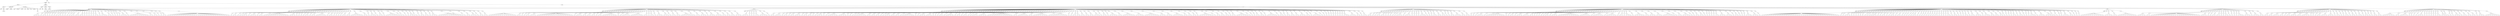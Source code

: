 digraph Tree {
	"t0" [label = "TEI"];
	"t1" [label = "teiHeader"];
	"t2" [label = "fileDesc"];
	"t3" [label = "titleStmt"];
	"t4" [label = "title"];
	"t5" [label = "author"];
	"t6" [label = "surname"];
	"t7" [label = "publicationStmt"];
	"t8" [label = "publisher"];
	"t9" [label = "publisher"];
	"t10" [label = "sourceDesc"];
	"t11" [label = "genre"];
	"t12" [label = "inspiration"];
	"t13" [label = "structure"];
	"t14" [label = "type"];
	"t15" [label = "periode"];
	"t16" [label = "taille"];
	"t17" [label = "permalien"];
	"t18" [label = "liens"];
	"t19" [label = "lien"];
	"t20" [label = "profileDesc"];
	"t21" [label = "creation"];
	"t22" [label = "date"];
	"t23" [label = "date"];
	"t24" [label = "langUsage"];
	"t25" [label = "language"];
	"t26" [label = "textClass"];
	"t27" [label = "keywords"];
	"t28" [label = "term"];
	"t29" [label = "text"];
	"t30" [label = "body"];
	"t31" [label = "div1"];
	"t32" [label = "head"];
	"t33" [label = "div2"];
	"t34" [label = "head"];
	"t35" [label = "sp"];
	"t36" [label = "p"];
	"t37" [label = "s"];
	"t38" [label = "s"];
	"t39" [label = "s"];
	"t40" [label = "sp"];
	"t41" [label = "p"];
	"t42" [label = "s"];
	"t43" [label = "sp"];
	"t44" [label = "p"];
	"t45" [label = "s"];
	"t46" [label = "s"];
	"t47" [label = "sp"];
	"t48" [label = "p"];
	"t49" [label = "s"];
	"t50" [label = "sp"];
	"t51" [label = "p"];
	"t52" [label = "s"];
	"t53" [label = "sp"];
	"t54" [label = "p"];
	"t55" [label = "s"];
	"t56" [label = "sp"];
	"t57" [label = "p"];
	"t58" [label = "s"];
	"t59" [label = "sp"];
	"t60" [label = "p"];
	"t61" [label = "s"];
	"t62" [label = "sp"];
	"t63" [label = "p"];
	"t64" [label = "s"];
	"t65" [label = "s"];
	"t66" [label = "sp"];
	"t67" [label = "p"];
	"t68" [label = "s"];
	"t69" [label = "sp"];
	"t70" [label = "p"];
	"t71" [label = "s"];
	"t72" [label = "sp"];
	"t73" [label = "p"];
	"t74" [label = "s"];
	"t75" [label = "sp"];
	"t76" [label = "p"];
	"t77" [label = "s"];
	"t78" [label = "sp"];
	"t79" [label = "p"];
	"t80" [label = "s"];
	"t81" [label = "s"];
	"t82" [label = "sp"];
	"t83" [label = "p"];
	"t84" [label = "s"];
	"t85" [label = "s"];
	"t86" [label = "sp"];
	"t87" [label = "p"];
	"t88" [label = "s"];
	"t89" [label = "s"];
	"t90" [label = "sp"];
	"t91" [label = "p"];
	"t92" [label = "s"];
	"t93" [label = "sp"];
	"t94" [label = "p"];
	"t95" [label = "s"];
	"t96" [label = "sp"];
	"t97" [label = "p"];
	"t98" [label = "s"];
	"t99" [label = "sp"];
	"t100" [label = "p"];
	"t101" [label = "s"];
	"t102" [label = "sp"];
	"t103" [label = "p"];
	"t104" [label = "s"];
	"t105" [label = "sp"];
	"t106" [label = "p"];
	"t107" [label = "s"];
	"t108" [label = "s"];
	"t109" [label = "sp"];
	"t110" [label = "p"];
	"t111" [label = "s"];
	"t112" [label = "sp"];
	"t113" [label = "p"];
	"t114" [label = "s"];
	"t115" [label = "s"];
	"t116" [label = "s"];
	"t117" [label = "sp"];
	"t118" [label = "p"];
	"t119" [label = "s"];
	"t120" [label = "s"];
	"t121" [label = "sp"];
	"t122" [label = "p"];
	"t123" [label = "s"];
	"t124" [label = "sp"];
	"t125" [label = "p"];
	"t126" [label = "s"];
	"t127" [label = "sp"];
	"t128" [label = "p"];
	"t129" [label = "s"];
	"t130" [label = "sp"];
	"t131" [label = "p"];
	"t132" [label = "s"];
	"t133" [label = "sp"];
	"t134" [label = "p"];
	"t135" [label = "s"];
	"t136" [label = "s"];
	"t137" [label = "s"];
	"t138" [label = "sp"];
	"t139" [label = "p"];
	"t140" [label = "s"];
	"t141" [label = "sp"];
	"t142" [label = "p"];
	"t143" [label = "s"];
	"t144" [label = "s"];
	"t145" [label = "s"];
	"t146" [label = "s"];
	"t147" [label = "s"];
	"t148" [label = "s"];
	"t149" [label = "s"];
	"t150" [label = "s"];
	"t151" [label = "s"];
	"t152" [label = "sp"];
	"t153" [label = "p"];
	"t154" [label = "s"];
	"t155" [label = "s"];
	"t156" [label = "sp"];
	"t157" [label = "p"];
	"t158" [label = "s"];
	"t159" [label = "s"];
	"t160" [label = "sp"];
	"t161" [label = "p"];
	"t162" [label = "s"];
	"t163" [label = "sp"];
	"t164" [label = "p"];
	"t165" [label = "s"];
	"t166" [label = "sp"];
	"t167" [label = "p"];
	"t168" [label = "s"];
	"t169" [label = "s"];
	"t170" [label = "sp"];
	"t171" [label = "p"];
	"t172" [label = "s"];
	"t173" [label = "s"];
	"t174" [label = "s"];
	"t175" [label = "s"];
	"t176" [label = "s"];
	"t177" [label = "s"];
	"t178" [label = "s"];
	"t179" [label = "s"];
	"t180" [label = "s"];
	"t181" [label = "s"];
	"t182" [label = "s"];
	"t183" [label = "s"];
	"t184" [label = "s"];
	"t185" [label = "s"];
	"t186" [label = "s"];
	"t187" [label = "s"];
	"t188" [label = "s"];
	"t189" [label = "s"];
	"t190" [label = "s"];
	"t191" [label = "s"];
	"t192" [label = "s"];
	"t193" [label = "s"];
	"t194" [label = "s"];
	"t195" [label = "s"];
	"t196" [label = "s"];
	"t197" [label = "s"];
	"t198" [label = "s"];
	"t199" [label = "s"];
	"t200" [label = "s"];
	"t201" [label = "div2"];
	"t202" [label = "head"];
	"t203" [label = "sp"];
	"t204" [label = "p"];
	"t205" [label = "s"];
	"t206" [label = "sp"];
	"t207" [label = "p"];
	"t208" [label = "s"];
	"t209" [label = "s"];
	"t210" [label = "sp"];
	"t211" [label = "p"];
	"t212" [label = "s"];
	"t213" [label = "sp"];
	"t214" [label = "p"];
	"t215" [label = "s"];
	"t216" [label = "sp"];
	"t217" [label = "p"];
	"t218" [label = "s"];
	"t219" [label = "s"];
	"t220" [label = "s"];
	"t221" [label = "sp"];
	"t222" [label = "p"];
	"t223" [label = "s"];
	"t224" [label = "sp"];
	"t225" [label = "p"];
	"t226" [label = "s"];
	"t227" [label = "s"];
	"t228" [label = "s"];
	"t229" [label = "sp"];
	"t230" [label = "p"];
	"t231" [label = "s"];
	"t232" [label = "sp"];
	"t233" [label = "p"];
	"t234" [label = "s"];
	"t235" [label = "s"];
	"t236" [label = "sp"];
	"t237" [label = "p"];
	"t238" [label = "s"];
	"t239" [label = "sp"];
	"t240" [label = "p"];
	"t241" [label = "s"];
	"t242" [label = "s"];
	"t243" [label = "s"];
	"t244" [label = "s"];
	"t245" [label = "s"];
	"t246" [label = "s"];
	"t247" [label = "s"];
	"t248" [label = "s"];
	"t249" [label = "s"];
	"t250" [label = "s"];
	"t251" [label = "s"];
	"t252" [label = "sp"];
	"t253" [label = "p"];
	"t254" [label = "s"];
	"t255" [label = "s"];
	"t256" [label = "s"];
	"t257" [label = "sp"];
	"t258" [label = "p"];
	"t259" [label = "s"];
	"t260" [label = "sp"];
	"t261" [label = "p"];
	"t262" [label = "s"];
	"t263" [label = "sp"];
	"t264" [label = "p"];
	"t265" [label = "s"];
	"t266" [label = "sp"];
	"t267" [label = "p"];
	"t268" [label = "s"];
	"t269" [label = "sp"];
	"t270" [label = "p"];
	"t271" [label = "s"];
	"t272" [label = "s"];
	"t273" [label = "sp"];
	"t274" [label = "p"];
	"t275" [label = "s"];
	"t276" [label = "sp"];
	"t277" [label = "p"];
	"t278" [label = "s"];
	"t279" [label = "s"];
	"t280" [label = "sp"];
	"t281" [label = "p"];
	"t282" [label = "s"];
	"t283" [label = "s"];
	"t284" [label = "s"];
	"t285" [label = "s"];
	"t286" [label = "s"];
	"t287" [label = "sp"];
	"t288" [label = "p"];
	"t289" [label = "s"];
	"t290" [label = "sp"];
	"t291" [label = "p"];
	"t292" [label = "s"];
	"t293" [label = "s"];
	"t294" [label = "sp"];
	"t295" [label = "p"];
	"t296" [label = "s"];
	"t297" [label = "sp"];
	"t298" [label = "p"];
	"t299" [label = "s"];
	"t300" [label = "sp"];
	"t301" [label = "p"];
	"t302" [label = "s"];
	"t303" [label = "sp"];
	"t304" [label = "p"];
	"t305" [label = "s"];
	"t306" [label = "sp"];
	"t307" [label = "p"];
	"t308" [label = "s"];
	"t309" [label = "s"];
	"t310" [label = "sp"];
	"t311" [label = "p"];
	"t312" [label = "s"];
	"t313" [label = "s"];
	"t314" [label = "sp"];
	"t315" [label = "p"];
	"t316" [label = "s"];
	"t317" [label = "s"];
	"t318" [label = "s"];
	"t319" [label = "s"];
	"t320" [label = "s"];
	"t321" [label = "s"];
	"t322" [label = "sp"];
	"t323" [label = "p"];
	"t324" [label = "s"];
	"t325" [label = "s"];
	"t326" [label = "sp"];
	"t327" [label = "p"];
	"t328" [label = "s"];
	"t329" [label = "sp"];
	"t330" [label = "p"];
	"t331" [label = "s"];
	"t332" [label = "s"];
	"t333" [label = "s"];
	"t334" [label = "sp"];
	"t335" [label = "p"];
	"t336" [label = "s"];
	"t337" [label = "sp"];
	"t338" [label = "p"];
	"t339" [label = "s"];
	"t340" [label = "s"];
	"t341" [label = "sp"];
	"t342" [label = "p"];
	"t343" [label = "s"];
	"t344" [label = "sp"];
	"t345" [label = "p"];
	"t346" [label = "s"];
	"t347" [label = "s"];
	"t348" [label = "s"];
	"t349" [label = "s"];
	"t350" [label = "s"];
	"t351" [label = "s"];
	"t352" [label = "s"];
	"t353" [label = "sp"];
	"t354" [label = "p"];
	"t355" [label = "s"];
	"t356" [label = "sp"];
	"t357" [label = "p"];
	"t358" [label = "s"];
	"t359" [label = "sp"];
	"t360" [label = "p"];
	"t361" [label = "s"];
	"t362" [label = "sp"];
	"t363" [label = "p"];
	"t364" [label = "s"];
	"t365" [label = "sp"];
	"t366" [label = "p"];
	"t367" [label = "s"];
	"t368" [label = "s"];
	"t369" [label = "s"];
	"t370" [label = "sp"];
	"t371" [label = "p"];
	"t372" [label = "s"];
	"t373" [label = "sp"];
	"t374" [label = "p"];
	"t375" [label = "s"];
	"t376" [label = "sp"];
	"t377" [label = "p"];
	"t378" [label = "s"];
	"t379" [label = "s"];
	"t380" [label = "sp"];
	"t381" [label = "p"];
	"t382" [label = "s"];
	"t383" [label = "s"];
	"t384" [label = "sp"];
	"t385" [label = "p"];
	"t386" [label = "s"];
	"t387" [label = "sp"];
	"t388" [label = "p"];
	"t389" [label = "s"];
	"t390" [label = "s"];
	"t391" [label = "s"];
	"t392" [label = "sp"];
	"t393" [label = "p"];
	"t394" [label = "s"];
	"t395" [label = "s"];
	"t396" [label = "s"];
	"t397" [label = "s"];
	"t398" [label = "s"];
	"t399" [label = "s"];
	"t400" [label = "s"];
	"t401" [label = "s"];
	"t402" [label = "s"];
	"t403" [label = "s"];
	"t404" [label = "s"];
	"t405" [label = "sp"];
	"t406" [label = "p"];
	"t407" [label = "s"];
	"t408" [label = "sp"];
	"t409" [label = "p"];
	"t410" [label = "s"];
	"t411" [label = "sp"];
	"t412" [label = "p"];
	"t413" [label = "s"];
	"t414" [label = "s"];
	"t415" [label = "sp"];
	"t416" [label = "p"];
	"t417" [label = "s"];
	"t418" [label = "s"];
	"t419" [label = "s"];
	"t420" [label = "sp"];
	"t421" [label = "p"];
	"t422" [label = "s"];
	"t423" [label = "sp"];
	"t424" [label = "p"];
	"t425" [label = "s"];
	"t426" [label = "s"];
	"t427" [label = "sp"];
	"t428" [label = "p"];
	"t429" [label = "s"];
	"t430" [label = "s"];
	"t431" [label = "div2"];
	"t432" [label = "head"];
	"t433" [label = "sp"];
	"t434" [label = "p"];
	"t435" [label = "s"];
	"t436" [label = "s"];
	"t437" [label = "s"];
	"t438" [label = "s"];
	"t439" [label = "s"];
	"t440" [label = "s"];
	"t441" [label = "s"];
	"t442" [label = "s"];
	"t443" [label = "s"];
	"t444" [label = "s"];
	"t445" [label = "s"];
	"t446" [label = "s"];
	"t447" [label = "s"];
	"t448" [label = "sp"];
	"t449" [label = "p"];
	"t450" [label = "s"];
	"t451" [label = "s"];
	"t452" [label = "sp"];
	"t453" [label = "p"];
	"t454" [label = "s"];
	"t455" [label = "sp"];
	"t456" [label = "p"];
	"t457" [label = "s"];
	"t458" [label = "sp"];
	"t459" [label = "p"];
	"t460" [label = "s"];
	"t461" [label = "s"];
	"t462" [label = "sp"];
	"t463" [label = "p"];
	"t464" [label = "s"];
	"t465" [label = "s"];
	"t466" [label = "s"];
	"t467" [label = "sp"];
	"t468" [label = "p"];
	"t469" [label = "s"];
	"t470" [label = "s"];
	"t471" [label = "s"];
	"t472" [label = "s"];
	"t473" [label = "s"];
	"t474" [label = "s"];
	"t475" [label = "s"];
	"t476" [label = "s"];
	"t477" [label = "s"];
	"t478" [label = "s"];
	"t479" [label = "s"];
	"t480" [label = "s"];
	"t481" [label = "s"];
	"t482" [label = "s"];
	"t483" [label = "s"];
	"t484" [label = "s"];
	"t485" [label = "s"];
	"t486" [label = "sp"];
	"t487" [label = "p"];
	"t488" [label = "s"];
	"t489" [label = "sp"];
	"t490" [label = "p"];
	"t491" [label = "s"];
	"t492" [label = "s"];
	"t493" [label = "s"];
	"t494" [label = "sp"];
	"t495" [label = "p"];
	"t496" [label = "s"];
	"t497" [label = "s"];
	"t498" [label = "sp"];
	"t499" [label = "p"];
	"t500" [label = "s"];
	"t501" [label = "s"];
	"t502" [label = "sp"];
	"t503" [label = "p"];
	"t504" [label = "s"];
	"t505" [label = "s"];
	"t506" [label = "sp"];
	"t507" [label = "p"];
	"t508" [label = "s"];
	"t509" [label = "sp"];
	"t510" [label = "p"];
	"t511" [label = "s"];
	"t512" [label = "s"];
	"t513" [label = "sp"];
	"t514" [label = "p"];
	"t515" [label = "s"];
	"t516" [label = "s"];
	"t517" [label = "s"];
	"t518" [label = "s"];
	"t519" [label = "s"];
	"t520" [label = "s"];
	"t521" [label = "s"];
	"t522" [label = "sp"];
	"t523" [label = "p"];
	"t524" [label = "s"];
	"t525" [label = "sp"];
	"t526" [label = "p"];
	"t527" [label = "s"];
	"t528" [label = "sp"];
	"t529" [label = "p"];
	"t530" [label = "s"];
	"t531" [label = "s"];
	"t532" [label = "s"];
	"t533" [label = "s"];
	"t534" [label = "sp"];
	"t535" [label = "p"];
	"t536" [label = "s"];
	"t537" [label = "s"];
	"t538" [label = "s"];
	"t539" [label = "s"];
	"t540" [label = "s"];
	"t541" [label = "s"];
	"t542" [label = "sp"];
	"t543" [label = "p"];
	"t544" [label = "s"];
	"t545" [label = "s"];
	"t546" [label = "sp"];
	"t547" [label = "p"];
	"t548" [label = "s"];
	"t549" [label = "sp"];
	"t550" [label = "p"];
	"t551" [label = "s"];
	"t552" [label = "s"];
	"t553" [label = "sp"];
	"t554" [label = "p"];
	"t555" [label = "s"];
	"t556" [label = "sp"];
	"t557" [label = "p"];
	"t558" [label = "s"];
	"t559" [label = "s"];
	"t560" [label = "s"];
	"t561" [label = "sp"];
	"t562" [label = "p"];
	"t563" [label = "s"];
	"t564" [label = "s"];
	"t565" [label = "s"];
	"t566" [label = "sp"];
	"t567" [label = "p"];
	"t568" [label = "s"];
	"t569" [label = "sp"];
	"t570" [label = "p"];
	"t571" [label = "s"];
	"t572" [label = "s"];
	"t573" [label = "sp"];
	"t574" [label = "p"];
	"t575" [label = "s"];
	"t576" [label = "s"];
	"t577" [label = "sp"];
	"t578" [label = "p"];
	"t579" [label = "s"];
	"t580" [label = "s"];
	"t581" [label = "s"];
	"t582" [label = "s"];
	"t583" [label = "s"];
	"t584" [label = "s"];
	"t585" [label = "sp"];
	"t586" [label = "p"];
	"t587" [label = "s"];
	"t588" [label = "sp"];
	"t589" [label = "p"];
	"t590" [label = "s"];
	"t591" [label = "s"];
	"t592" [label = "sp"];
	"t593" [label = "p"];
	"t594" [label = "s"];
	"t595" [label = "s"];
	"t596" [label = "s"];
	"t597" [label = "sp"];
	"t598" [label = "p"];
	"t599" [label = "s"];
	"t600" [label = "sp"];
	"t601" [label = "p"];
	"t602" [label = "s"];
	"t603" [label = "s"];
	"t604" [label = "s"];
	"t605" [label = "sp"];
	"t606" [label = "p"];
	"t607" [label = "s"];
	"t608" [label = "s"];
	"t609" [label = "s"];
	"t610" [label = "sp"];
	"t611" [label = "p"];
	"t612" [label = "s"];
	"t613" [label = "s"];
	"t614" [label = "sp"];
	"t615" [label = "p"];
	"t616" [label = "s"];
	"t617" [label = "s"];
	"t618" [label = "sp"];
	"t619" [label = "p"];
	"t620" [label = "s"];
	"t621" [label = "s"];
	"t622" [label = "sp"];
	"t623" [label = "p"];
	"t624" [label = "s"];
	"t625" [label = "s"];
	"t626" [label = "s"];
	"t627" [label = "div2"];
	"t628" [label = "head"];
	"t629" [label = "sp"];
	"t630" [label = "p"];
	"t631" [label = "s"];
	"t632" [label = "s"];
	"t633" [label = "s"];
	"t634" [label = "sp"];
	"t635" [label = "p"];
	"t636" [label = "s"];
	"t637" [label = "sp"];
	"t638" [label = "p"];
	"t639" [label = "s"];
	"t640" [label = "sp"];
	"t641" [label = "p"];
	"t642" [label = "s"];
	"t643" [label = "sp"];
	"t644" [label = "p"];
	"t645" [label = "s"];
	"t646" [label = "s"];
	"t647" [label = "sp"];
	"t648" [label = "p"];
	"t649" [label = "s"];
	"t650" [label = "s"];
	"t651" [label = "s"];
	"t652" [label = "s"];
	"t653" [label = "sp"];
	"t654" [label = "p"];
	"t655" [label = "s"];
	"t656" [label = "div2"];
	"t657" [label = "head"];
	"t658" [label = "sp"];
	"t659" [label = "p"];
	"t660" [label = "s"];
	"t661" [label = "s"];
	"t662" [label = "sp"];
	"t663" [label = "p"];
	"t664" [label = "s"];
	"t665" [label = "s"];
	"t666" [label = "s"];
	"t667" [label = "sp"];
	"t668" [label = "p"];
	"t669" [label = "s"];
	"t670" [label = "sp"];
	"t671" [label = "p"];
	"t672" [label = "s"];
	"t673" [label = "s"];
	"t674" [label = "sp"];
	"t675" [label = "p"];
	"t676" [label = "s"];
	"t677" [label = "sp"];
	"t678" [label = "p"];
	"t679" [label = "s"];
	"t680" [label = "s"];
	"t681" [label = "sp"];
	"t682" [label = "p"];
	"t683" [label = "s"];
	"t684" [label = "s"];
	"t685" [label = "s"];
	"t686" [label = "sp"];
	"t687" [label = "p"];
	"t688" [label = "s"];
	"t689" [label = "sp"];
	"t690" [label = "p"];
	"t691" [label = "s"];
	"t692" [label = "s"];
	"t693" [label = "sp"];
	"t694" [label = "p"];
	"t695" [label = "s"];
	"t696" [label = "s"];
	"t697" [label = "sp"];
	"t698" [label = "p"];
	"t699" [label = "s"];
	"t700" [label = "sp"];
	"t701" [label = "p"];
	"t702" [label = "s"];
	"t703" [label = "sp"];
	"t704" [label = "p"];
	"t705" [label = "s"];
	"t706" [label = "s"];
	"t707" [label = "s"];
	"t708" [label = "sp"];
	"t709" [label = "p"];
	"t710" [label = "s"];
	"t711" [label = "sp"];
	"t712" [label = "p"];
	"t713" [label = "s"];
	"t714" [label = "sp"];
	"t715" [label = "p"];
	"t716" [label = "s"];
	"t717" [label = "s"];
	"t718" [label = "s"];
	"t719" [label = "s"];
	"t720" [label = "s"];
	"t721" [label = "sp"];
	"t722" [label = "p"];
	"t723" [label = "s"];
	"t724" [label = "s"];
	"t725" [label = "s"];
	"t726" [label = "s"];
	"t727" [label = "sp"];
	"t728" [label = "p"];
	"t729" [label = "s"];
	"t730" [label = "sp"];
	"t731" [label = "p"];
	"t732" [label = "s"];
	"t733" [label = "sp"];
	"t734" [label = "p"];
	"t735" [label = "s"];
	"t736" [label = "sp"];
	"t737" [label = "p"];
	"t738" [label = "s"];
	"t739" [label = "sp"];
	"t740" [label = "p"];
	"t741" [label = "s"];
	"t742" [label = "s"];
	"t743" [label = "s"];
	"t744" [label = "s"];
	"t745" [label = "s"];
	"t746" [label = "sp"];
	"t747" [label = "p"];
	"t748" [label = "s"];
	"t749" [label = "s"];
	"t750" [label = "sp"];
	"t751" [label = "p"];
	"t752" [label = "s"];
	"t753" [label = "s"];
	"t754" [label = "sp"];
	"t755" [label = "p"];
	"t756" [label = "s"];
	"t757" [label = "s"];
	"t758" [label = "sp"];
	"t759" [label = "p"];
	"t760" [label = "s"];
	"t761" [label = "sp"];
	"t762" [label = "p"];
	"t763" [label = "s"];
	"t764" [label = "sp"];
	"t765" [label = "p"];
	"t766" [label = "s"];
	"t767" [label = "s"];
	"t768" [label = "s"];
	"t769" [label = "sp"];
	"t770" [label = "p"];
	"t771" [label = "s"];
	"t772" [label = "s"];
	"t773" [label = "sp"];
	"t774" [label = "p"];
	"t775" [label = "s"];
	"t776" [label = "s"];
	"t777" [label = "sp"];
	"t778" [label = "p"];
	"t779" [label = "s"];
	"t780" [label = "sp"];
	"t781" [label = "p"];
	"t782" [label = "s"];
	"t783" [label = "s"];
	"t784" [label = "s"];
	"t785" [label = "s"];
	"t786" [label = "s"];
	"t787" [label = "s"];
	"t788" [label = "sp"];
	"t789" [label = "p"];
	"t790" [label = "s"];
	"t791" [label = "sp"];
	"t792" [label = "p"];
	"t793" [label = "s"];
	"t794" [label = "sp"];
	"t795" [label = "p"];
	"t796" [label = "s"];
	"t797" [label = "s"];
	"t798" [label = "s"];
	"t799" [label = "sp"];
	"t800" [label = "p"];
	"t801" [label = "s"];
	"t802" [label = "s"];
	"t803" [label = "s"];
	"t804" [label = "sp"];
	"t805" [label = "p"];
	"t806" [label = "s"];
	"t807" [label = "sp"];
	"t808" [label = "p"];
	"t809" [label = "s"];
	"t810" [label = "sp"];
	"t811" [label = "p"];
	"t812" [label = "s"];
	"t813" [label = "sp"];
	"t814" [label = "p"];
	"t815" [label = "s"];
	"t816" [label = "s"];
	"t817" [label = "sp"];
	"t818" [label = "p"];
	"t819" [label = "s"];
	"t820" [label = "sp"];
	"t821" [label = "p"];
	"t822" [label = "s"];
	"t823" [label = "s"];
	"t824" [label = "s"];
	"t825" [label = "s"];
	"t826" [label = "sp"];
	"t827" [label = "p"];
	"t828" [label = "s"];
	"t829" [label = "sp"];
	"t830" [label = "p"];
	"t831" [label = "s"];
	"t832" [label = "s"];
	"t833" [label = "sp"];
	"t834" [label = "p"];
	"t835" [label = "s"];
	"t836" [label = "sp"];
	"t837" [label = "p"];
	"t838" [label = "s"];
	"t839" [label = "s"];
	"t840" [label = "sp"];
	"t841" [label = "p"];
	"t842" [label = "s"];
	"t843" [label = "sp"];
	"t844" [label = "p"];
	"t845" [label = "s"];
	"t846" [label = "sp"];
	"t847" [label = "p"];
	"t848" [label = "s"];
	"t849" [label = "s"];
	"t850" [label = "s"];
	"t851" [label = "sp"];
	"t852" [label = "p"];
	"t853" [label = "s"];
	"t854" [label = "s"];
	"t855" [label = "s"];
	"t856" [label = "s"];
	"t857" [label = "sp"];
	"t858" [label = "p"];
	"t859" [label = "s"];
	"t860" [label = "sp"];
	"t861" [label = "p"];
	"t862" [label = "s"];
	"t863" [label = "s"];
	"t864" [label = "s"];
	"t865" [label = "s"];
	"t866" [label = "s"];
	"t867" [label = "s"];
	"t868" [label = "s"];
	"t869" [label = "s"];
	"t870" [label = "s"];
	"t871" [label = "s"];
	"t872" [label = "s"];
	"t873" [label = "sp"];
	"t874" [label = "p"];
	"t875" [label = "s"];
	"t876" [label = "s"];
	"t877" [label = "sp"];
	"t878" [label = "p"];
	"t879" [label = "s"];
	"t880" [label = "s"];
	"t881" [label = "s"];
	"t882" [label = "s"];
	"t883" [label = "s"];
	"t884" [label = "sp"];
	"t885" [label = "p"];
	"t886" [label = "s"];
	"t887" [label = "s"];
	"t888" [label = "sp"];
	"t889" [label = "p"];
	"t890" [label = "s"];
	"t891" [label = "s"];
	"t892" [label = "s"];
	"t893" [label = "s"];
	"t894" [label = "s"];
	"t895" [label = "s"];
	"t896" [label = "s"];
	"t897" [label = "sp"];
	"t898" [label = "p"];
	"t899" [label = "s"];
	"t900" [label = "sp"];
	"t901" [label = "p"];
	"t902" [label = "s"];
	"t903" [label = "s"];
	"t904" [label = "s"];
	"t905" [label = "s"];
	"t906" [label = "s"];
	"t907" [label = "s"];
	"t908" [label = "s"];
	"t909" [label = "s"];
	"t910" [label = "sp"];
	"t911" [label = "p"];
	"t912" [label = "s"];
	"t913" [label = "sp"];
	"t914" [label = "p"];
	"t915" [label = "s"];
	"t916" [label = "sp"];
	"t917" [label = "p"];
	"t918" [label = "s"];
	"t919" [label = "s"];
	"t920" [label = "sp"];
	"t921" [label = "p"];
	"t922" [label = "s"];
	"t923" [label = "s"];
	"t924" [label = "sp"];
	"t925" [label = "p"];
	"t926" [label = "s"];
	"t927" [label = "s"];
	"t928" [label = "sp"];
	"t929" [label = "p"];
	"t930" [label = "s"];
	"t931" [label = "s"];
	"t932" [label = "sp"];
	"t933" [label = "p"];
	"t934" [label = "s"];
	"t935" [label = "s"];
	"t936" [label = "sp"];
	"t937" [label = "p"];
	"t938" [label = "s"];
	"t939" [label = "s"];
	"t940" [label = "s"];
	"t941" [label = "sp"];
	"t942" [label = "p"];
	"t943" [label = "s"];
	"t944" [label = "sp"];
	"t945" [label = "p"];
	"t946" [label = "s"];
	"t947" [label = "s"];
	"t948" [label = "sp"];
	"t949" [label = "p"];
	"t950" [label = "s"];
	"t951" [label = "sp"];
	"t952" [label = "p"];
	"t953" [label = "s"];
	"t954" [label = "s"];
	"t955" [label = "s"];
	"t956" [label = "s"];
	"t957" [label = "sp"];
	"t958" [label = "p"];
	"t959" [label = "s"];
	"t960" [label = "s"];
	"t961" [label = "sp"];
	"t962" [label = "p"];
	"t963" [label = "s"];
	"t964" [label = "s"];
	"t965" [label = "s"];
	"t966" [label = "s"];
	"t967" [label = "s"];
	"t968" [label = "s"];
	"t969" [label = "sp"];
	"t970" [label = "p"];
	"t971" [label = "s"];
	"t972" [label = "s"];
	"t973" [label = "s"];
	"t974" [label = "s"];
	"t975" [label = "sp"];
	"t976" [label = "p"];
	"t977" [label = "s"];
	"t978" [label = "s"];
	"t979" [label = "s"];
	"t980" [label = "s"];
	"t981" [label = "s"];
	"t982" [label = "s"];
	"t983" [label = "s"];
	"t984" [label = "sp"];
	"t985" [label = "p"];
	"t986" [label = "s"];
	"t987" [label = "s"];
	"t988" [label = "s"];
	"t989" [label = "sp"];
	"t990" [label = "p"];
	"t991" [label = "s"];
	"t992" [label = "s"];
	"t993" [label = "s"];
	"t994" [label = "sp"];
	"t995" [label = "p"];
	"t996" [label = "s"];
	"t997" [label = "s"];
	"t998" [label = "s"];
	"t999" [label = "s"];
	"t1000" [label = "s"];
	"t1001" [label = "sp"];
	"t1002" [label = "p"];
	"t1003" [label = "s"];
	"t1004" [label = "s"];
	"t1005" [label = "sp"];
	"t1006" [label = "p"];
	"t1007" [label = "s"];
	"t1008" [label = "s"];
	"t1009" [label = "sp"];
	"t1010" [label = "p"];
	"t1011" [label = "s"];
	"t1012" [label = "s"];
	"t1013" [label = "sp"];
	"t1014" [label = "p"];
	"t1015" [label = "s"];
	"t1016" [label = "sp"];
	"t1017" [label = "p"];
	"t1018" [label = "s"];
	"t1019" [label = "s"];
	"t1020" [label = "s"];
	"t1021" [label = "s"];
	"t1022" [label = "s"];
	"t1023" [label = "s"];
	"t1024" [label = "s"];
	"t1025" [label = "sp"];
	"t1026" [label = "p"];
	"t1027" [label = "s"];
	"t1028" [label = "sp"];
	"t1029" [label = "p"];
	"t1030" [label = "s"];
	"t1031" [label = "s"];
	"t1032" [label = "sp"];
	"t1033" [label = "p"];
	"t1034" [label = "s"];
	"t1035" [label = "s"];
	"t1036" [label = "sp"];
	"t1037" [label = "p"];
	"t1038" [label = "s"];
	"t1039" [label = "s"];
	"t1040" [label = "sp"];
	"t1041" [label = "p"];
	"t1042" [label = "s"];
	"t1043" [label = "sp"];
	"t1044" [label = "p"];
	"t1045" [label = "s"];
	"t1046" [label = "s"];
	"t1047" [label = "sp"];
	"t1048" [label = "p"];
	"t1049" [label = "s"];
	"t1050" [label = "s"];
	"t1051" [label = "s"];
	"t1052" [label = "s"];
	"t1053" [label = "s"];
	"t1054" [label = "s"];
	"t1055" [label = "sp"];
	"t1056" [label = "p"];
	"t1057" [label = "s"];
	"t1058" [label = "sp"];
	"t1059" [label = "p"];
	"t1060" [label = "s"];
	"t1061" [label = "sp"];
	"t1062" [label = "p"];
	"t1063" [label = "s"];
	"t1064" [label = "sp"];
	"t1065" [label = "p"];
	"t1066" [label = "s"];
	"t1067" [label = "s"];
	"t1068" [label = "sp"];
	"t1069" [label = "p"];
	"t1070" [label = "s"];
	"t1071" [label = "s"];
	"t1072" [label = "sp"];
	"t1073" [label = "p"];
	"t1074" [label = "s"];
	"t1075" [label = "sp"];
	"t1076" [label = "p"];
	"t1077" [label = "s"];
	"t1078" [label = "s"];
	"t1079" [label = "s"];
	"t1080" [label = "s"];
	"t1081" [label = "s"];
	"t1082" [label = "sp"];
	"t1083" [label = "p"];
	"t1084" [label = "s"];
	"t1085" [label = "sp"];
	"t1086" [label = "p"];
	"t1087" [label = "s"];
	"t1088" [label = "s"];
	"t1089" [label = "sp"];
	"t1090" [label = "p"];
	"t1091" [label = "s"];
	"t1092" [label = "sp"];
	"t1093" [label = "p"];
	"t1094" [label = "s"];
	"t1095" [label = "s"];
	"t1096" [label = "sp"];
	"t1097" [label = "p"];
	"t1098" [label = "s"];
	"t1099" [label = "s"];
	"t1100" [label = "sp"];
	"t1101" [label = "p"];
	"t1102" [label = "s"];
	"t1103" [label = "s"];
	"t1104" [label = "sp"];
	"t1105" [label = "p"];
	"t1106" [label = "s"];
	"t1107" [label = "s"];
	"t1108" [label = "s"];
	"t1109" [label = "sp"];
	"t1110" [label = "p"];
	"t1111" [label = "s"];
	"t1112" [label = "s"];
	"t1113" [label = "sp"];
	"t1114" [label = "p"];
	"t1115" [label = "s"];
	"t1116" [label = "sp"];
	"t1117" [label = "p"];
	"t1118" [label = "s"];
	"t1119" [label = "s"];
	"t1120" [label = "s"];
	"t1121" [label = "s"];
	"t1122" [label = "sp"];
	"t1123" [label = "p"];
	"t1124" [label = "s"];
	"t1125" [label = "sp"];
	"t1126" [label = "p"];
	"t1127" [label = "s"];
	"t1128" [label = "sp"];
	"t1129" [label = "p"];
	"t1130" [label = "s"];
	"t1131" [label = "sp"];
	"t1132" [label = "p"];
	"t1133" [label = "s"];
	"t1134" [label = "sp"];
	"t1135" [label = "p"];
	"t1136" [label = "s"];
	"t1137" [label = "sp"];
	"t1138" [label = "p"];
	"t1139" [label = "s"];
	"t1140" [label = "sp"];
	"t1141" [label = "p"];
	"t1142" [label = "s"];
	"t1143" [label = "sp"];
	"t1144" [label = "p"];
	"t1145" [label = "s"];
	"t1146" [label = "sp"];
	"t1147" [label = "p"];
	"t1148" [label = "s"];
	"t1149" [label = "sp"];
	"t1150" [label = "p"];
	"t1151" [label = "s"];
	"t1152" [label = "sp"];
	"t1153" [label = "p"];
	"t1154" [label = "s"];
	"t1155" [label = "s"];
	"t1156" [label = "s"];
	"t1157" [label = "sp"];
	"t1158" [label = "p"];
	"t1159" [label = "s"];
	"t1160" [label = "s"];
	"t1161" [label = "s"];
	"t1162" [label = "sp"];
	"t1163" [label = "p"];
	"t1164" [label = "s"];
	"t1165" [label = "s"];
	"t1166" [label = "sp"];
	"t1167" [label = "p"];
	"t1168" [label = "s"];
	"t1169" [label = "sp"];
	"t1170" [label = "p"];
	"t1171" [label = "s"];
	"t1172" [label = "s"];
	"t1173" [label = "div2"];
	"t1174" [label = "head"];
	"t1175" [label = "sp"];
	"t1176" [label = "p"];
	"t1177" [label = "s"];
	"t1178" [label = "s"];
	"t1179" [label = "sp"];
	"t1180" [label = "p"];
	"t1181" [label = "s"];
	"t1182" [label = "sp"];
	"t1183" [label = "p"];
	"t1184" [label = "s"];
	"t1185" [label = "sp"];
	"t1186" [label = "p"];
	"t1187" [label = "s"];
	"t1188" [label = "s"];
	"t1189" [label = "sp"];
	"t1190" [label = "p"];
	"t1191" [label = "s"];
	"t1192" [label = "s"];
	"t1193" [label = "sp"];
	"t1194" [label = "p"];
	"t1195" [label = "s"];
	"t1196" [label = "sp"];
	"t1197" [label = "p"];
	"t1198" [label = "s"];
	"t1199" [label = "sp"];
	"t1200" [label = "p"];
	"t1201" [label = "s"];
	"t1202" [label = "sp"];
	"t1203" [label = "p"];
	"t1204" [label = "s"];
	"t1205" [label = "sp"];
	"t1206" [label = "p"];
	"t1207" [label = "s"];
	"t1208" [label = "sp"];
	"t1209" [label = "p"];
	"t1210" [label = "s"];
	"t1211" [label = "s"];
	"t1212" [label = "s"];
	"t1213" [label = "sp"];
	"t1214" [label = "p"];
	"t1215" [label = "s"];
	"t1216" [label = "sp"];
	"t1217" [label = "p"];
	"t1218" [label = "s"];
	"t1219" [label = "s"];
	"t1220" [label = "s"];
	"t1221" [label = "sp"];
	"t1222" [label = "p"];
	"t1223" [label = "s"];
	"t1224" [label = "sp"];
	"t1225" [label = "p"];
	"t1226" [label = "s"];
	"t1227" [label = "sp"];
	"t1228" [label = "p"];
	"t1229" [label = "s"];
	"t1230" [label = "sp"];
	"t1231" [label = "p"];
	"t1232" [label = "s"];
	"t1233" [label = "sp"];
	"t1234" [label = "p"];
	"t1235" [label = "s"];
	"t1236" [label = "s"];
	"t1237" [label = "s"];
	"t1238" [label = "sp"];
	"t1239" [label = "p"];
	"t1240" [label = "s"];
	"t1241" [label = "sp"];
	"t1242" [label = "p"];
	"t1243" [label = "s"];
	"t1244" [label = "sp"];
	"t1245" [label = "p"];
	"t1246" [label = "s"];
	"t1247" [label = "sp"];
	"t1248" [label = "p"];
	"t1249" [label = "s"];
	"t1250" [label = "s"];
	"t1251" [label = "sp"];
	"t1252" [label = "p"];
	"t1253" [label = "s"];
	"t1254" [label = "s"];
	"t1255" [label = "sp"];
	"t1256" [label = "p"];
	"t1257" [label = "s"];
	"t1258" [label = "s"];
	"t1259" [label = "sp"];
	"t1260" [label = "p"];
	"t1261" [label = "s"];
	"t1262" [label = "sp"];
	"t1263" [label = "p"];
	"t1264" [label = "s"];
	"t1265" [label = "sp"];
	"t1266" [label = "p"];
	"t1267" [label = "s"];
	"t1268" [label = "s"];
	"t1269" [label = "sp"];
	"t1270" [label = "p"];
	"t1271" [label = "s"];
	"t1272" [label = "s"];
	"t1273" [label = "s"];
	"t1274" [label = "sp"];
	"t1275" [label = "p"];
	"t1276" [label = "s"];
	"t1277" [label = "s"];
	"t1278" [label = "sp"];
	"t1279" [label = "p"];
	"t1280" [label = "s"];
	"t1281" [label = "s"];
	"t1282" [label = "div2"];
	"t1283" [label = "head"];
	"t1284" [label = "sp"];
	"t1285" [label = "p"];
	"t1286" [label = "s"];
	"t1287" [label = "sp"];
	"t1288" [label = "p"];
	"t1289" [label = "s"];
	"t1290" [label = "sp"];
	"t1291" [label = "p"];
	"t1292" [label = "s"];
	"t1293" [label = "sp"];
	"t1294" [label = "p"];
	"t1295" [label = "s"];
	"t1296" [label = "s"];
	"t1297" [label = "s"];
	"t1298" [label = "sp"];
	"t1299" [label = "p"];
	"t1300" [label = "s"];
	"t1301" [label = "sp"];
	"t1302" [label = "p"];
	"t1303" [label = "s"];
	"t1304" [label = "sp"];
	"t1305" [label = "p"];
	"t1306" [label = "s"];
	"t1307" [label = "s"];
	"t1308" [label = "s"];
	"t1309" [label = "s"];
	"t1310" [label = "s"];
	"t1311" [label = "s"];
	"t1312" [label = "s"];
	"t1313" [label = "s"];
	"t1314" [label = "sp"];
	"t1315" [label = "p"];
	"t1316" [label = "s"];
	"t1317" [label = "sp"];
	"t1318" [label = "p"];
	"t1319" [label = "s"];
	"t1320" [label = "sp"];
	"t1321" [label = "p"];
	"t1322" [label = "s"];
	"t1323" [label = "s"];
	"t1324" [label = "sp"];
	"t1325" [label = "p"];
	"t1326" [label = "s"];
	"t1327" [label = "sp"];
	"t1328" [label = "p"];
	"t1329" [label = "s"];
	"t1330" [label = "s"];
	"t1331" [label = "s"];
	"t1332" [label = "sp"];
	"t1333" [label = "p"];
	"t1334" [label = "s"];
	"t1335" [label = "s"];
	"t1336" [label = "s"];
	"t1337" [label = "sp"];
	"t1338" [label = "p"];
	"t1339" [label = "s"];
	"t1340" [label = "s"];
	"t1341" [label = "sp"];
	"t1342" [label = "p"];
	"t1343" [label = "s"];
	"t1344" [label = "sp"];
	"t1345" [label = "p"];
	"t1346" [label = "s"];
	"t1347" [label = "sp"];
	"t1348" [label = "p"];
	"t1349" [label = "s"];
	"t1350" [label = "sp"];
	"t1351" [label = "p"];
	"t1352" [label = "s"];
	"t1353" [label = "sp"];
	"t1354" [label = "p"];
	"t1355" [label = "s"];
	"t1356" [label = "sp"];
	"t1357" [label = "p"];
	"t1358" [label = "s"];
	"t1359" [label = "s"];
	"t1360" [label = "sp"];
	"t1361" [label = "p"];
	"t1362" [label = "s"];
	"t1363" [label = "sp"];
	"t1364" [label = "p"];
	"t1365" [label = "s"];
	"t1366" [label = "s"];
	"t1367" [label = "s"];
	"t1368" [label = "sp"];
	"t1369" [label = "p"];
	"t1370" [label = "s"];
	"t1371" [label = "s"];
	"t1372" [label = "s"];
	"t1373" [label = "s"];
	"t1374" [label = "s"];
	"t1375" [label = "s"];
	"t1376" [label = "s"];
	"t1377" [label = "s"];
	"t1378" [label = "s"];
	"t1379" [label = "s"];
	"t1380" [label = "sp"];
	"t1381" [label = "p"];
	"t1382" [label = "s"];
	"t1383" [label = "s"];
	"t1384" [label = "s"];
	"t1385" [label = "s"];
	"t1386" [label = "s"];
	"t1387" [label = "sp"];
	"t1388" [label = "p"];
	"t1389" [label = "s"];
	"t1390" [label = "sp"];
	"t1391" [label = "p"];
	"t1392" [label = "s"];
	"t1393" [label = "s"];
	"t1394" [label = "s"];
	"t1395" [label = "s"];
	"t1396" [label = "s"];
	"t1397" [label = "sp"];
	"t1398" [label = "p"];
	"t1399" [label = "s"];
	"t1400" [label = "sp"];
	"t1401" [label = "p"];
	"t1402" [label = "s"];
	"t1403" [label = "s"];
	"t1404" [label = "s"];
	"t1405" [label = "s"];
	"t1406" [label = "s"];
	"t1407" [label = "sp"];
	"t1408" [label = "p"];
	"t1409" [label = "s"];
	"t1410" [label = "sp"];
	"t1411" [label = "p"];
	"t1412" [label = "s"];
	"t1413" [label = "s"];
	"t1414" [label = "sp"];
	"t1415" [label = "p"];
	"t1416" [label = "s"];
	"t1417" [label = "sp"];
	"t1418" [label = "p"];
	"t1419" [label = "s"];
	"t1420" [label = "s"];
	"t1421" [label = "s"];
	"t1422" [label = "sp"];
	"t1423" [label = "p"];
	"t1424" [label = "s"];
	"t1425" [label = "sp"];
	"t1426" [label = "p"];
	"t1427" [label = "s"];
	"t1428" [label = "s"];
	"t1429" [label = "s"];
	"t1430" [label = "s"];
	"t1431" [label = "s"];
	"t1432" [label = "sp"];
	"t1433" [label = "p"];
	"t1434" [label = "s"];
	"t1435" [label = "s"];
	"t1436" [label = "sp"];
	"t1437" [label = "p"];
	"t1438" [label = "s"];
	"t1439" [label = "s"];
	"t1440" [label = "s"];
	"t1441" [label = "sp"];
	"t1442" [label = "p"];
	"t1443" [label = "s"];
	"t1444" [label = "s"];
	"t1445" [label = "s"];
	"t1446" [label = "sp"];
	"t1447" [label = "p"];
	"t1448" [label = "s"];
	"t1449" [label = "s"];
	"t1450" [label = "s"];
	"t1451" [label = "s"];
	"t1452" [label = "s"];
	"t1453" [label = "s"];
	"t1454" [label = "sp"];
	"t1455" [label = "p"];
	"t1456" [label = "s"];
	"t1457" [label = "sp"];
	"t1458" [label = "p"];
	"t1459" [label = "s"];
	"t1460" [label = "s"];
	"t1461" [label = "sp"];
	"t1462" [label = "p"];
	"t1463" [label = "s"];
	"t1464" [label = "s"];
	"t1465" [label = "s"];
	"t1466" [label = "s"];
	"t1467" [label = "sp"];
	"t1468" [label = "p"];
	"t1469" [label = "s"];
	"t1470" [label = "sp"];
	"t1471" [label = "p"];
	"t1472" [label = "s"];
	"t1473" [label = "sp"];
	"t1474" [label = "p"];
	"t1475" [label = "s"];
	"t1476" [label = "s"];
	"t1477" [label = "sp"];
	"t1478" [label = "p"];
	"t1479" [label = "s"];
	"t1480" [label = "s"];
	"t1481" [label = "sp"];
	"t1482" [label = "p"];
	"t1483" [label = "s"];
	"t1484" [label = "sp"];
	"t1485" [label = "p"];
	"t1486" [label = "s"];
	"t1487" [label = "sp"];
	"t1488" [label = "p"];
	"t1489" [label = "s"];
	"t1490" [label = "sp"];
	"t1491" [label = "p"];
	"t1492" [label = "s"];
	"t1493" [label = "sp"];
	"t1494" [label = "p"];
	"t1495" [label = "s"];
	"t1496" [label = "sp"];
	"t1497" [label = "p"];
	"t1498" [label = "s"];
	"t1499" [label = "s"];
	"t1500" [label = "sp"];
	"t1501" [label = "p"];
	"t1502" [label = "s"];
	"t1503" [label = "s"];
	"t1504" [label = "s"];
	"t1505" [label = "sp"];
	"t1506" [label = "p"];
	"t1507" [label = "s"];
	"t1508" [label = "s"];
	"t1509" [label = "s"];
	"t1510" [label = "sp"];
	"t1511" [label = "p"];
	"t1512" [label = "s"];
	"t1513" [label = "sp"];
	"t1514" [label = "p"];
	"t1515" [label = "s"];
	"t1516" [label = "s"];
	"t1517" [label = "sp"];
	"t1518" [label = "p"];
	"t1519" [label = "s"];
	"t1520" [label = "sp"];
	"t1521" [label = "p"];
	"t1522" [label = "s"];
	"t1523" [label = "sp"];
	"t1524" [label = "p"];
	"t1525" [label = "s"];
	"t1526" [label = "sp"];
	"t1527" [label = "p"];
	"t1528" [label = "s"];
	"t1529" [label = "s"];
	"t1530" [label = "s"];
	"t1531" [label = "sp"];
	"t1532" [label = "p"];
	"t1533" [label = "s"];
	"t1534" [label = "s"];
	"t1535" [label = "s"];
	"t1536" [label = "sp"];
	"t1537" [label = "p"];
	"t1538" [label = "s"];
	"t1539" [label = "div2"];
	"t1540" [label = "head"];
	"t1541" [label = "sp"];
	"t1542" [label = "p"];
	"t1543" [label = "s"];
	"t1544" [label = "s"];
	"t1545" [label = "s"];
	"t1546" [label = "s"];
	"t1547" [label = "s"];
	"t1548" [label = "s"];
	"t1549" [label = "s"];
	"t1550" [label = "s"];
	"t1551" [label = "s"];
	"t1552" [label = "s"];
	"t1553" [label = "s"];
	"t1554" [label = "s"];
	"t1555" [label = "s"];
	"t1556" [label = "s"];
	"t1557" [label = "s"];
	"t1558" [label = "s"];
	"t1559" [label = "s"];
	"t1560" [label = "s"];
	"t1561" [label = "s"];
	"t1562" [label = "s"];
	"t1563" [label = "s"];
	"t1564" [label = "s"];
	"t1565" [label = "s"];
	"t1566" [label = "s"];
	"t1567" [label = "s"];
	"t1568" [label = "s"];
	"t1569" [label = "s"];
	"t1570" [label = "s"];
	"t1571" [label = "s"];
	"t1572" [label = "s"];
	"t1573" [label = "s"];
	"t1574" [label = "s"];
	"t1575" [label = "s"];
	"t1576" [label = "s"];
	"t1577" [label = "s"];
	"t1578" [label = "s"];
	"t1579" [label = "sp"];
	"t1580" [label = "p"];
	"t1581" [label = "s"];
	"t1582" [label = "sp"];
	"t1583" [label = "p"];
	"t1584" [label = "s"];
	"t1585" [label = "sp"];
	"t1586" [label = "p"];
	"t1587" [label = "s"];
	"t1588" [label = "s"];
	"t1589" [label = "s"];
	"t1590" [label = "sp"];
	"t1591" [label = "p"];
	"t1592" [label = "s"];
	"t1593" [label = "sp"];
	"t1594" [label = "p"];
	"t1595" [label = "s"];
	"t1596" [label = "sp"];
	"t1597" [label = "p"];
	"t1598" [label = "s"];
	"t1599" [label = "sp"];
	"t1600" [label = "p"];
	"t1601" [label = "s"];
	"t1602" [label = "sp"];
	"t1603" [label = "p"];
	"t1604" [label = "s"];
	"t1605" [label = "sp"];
	"t1606" [label = "p"];
	"t1607" [label = "s"];
	"t1608" [label = "sp"];
	"t1609" [label = "p"];
	"t1610" [label = "s"];
	"t1611" [label = "sp"];
	"t1612" [label = "p"];
	"t1613" [label = "s"];
	"t1614" [label = "sp"];
	"t1615" [label = "p"];
	"t1616" [label = "s"];
	"t1617" [label = "sp"];
	"t1618" [label = "p"];
	"t1619" [label = "s"];
	"t1620" [label = "s"];
	"t1621" [label = "s"];
	"t1622" [label = "sp"];
	"t1623" [label = "p"];
	"t1624" [label = "s"];
	"t1625" [label = "sp"];
	"t1626" [label = "p"];
	"t1627" [label = "s"];
	"t1628" [label = "sp"];
	"t1629" [label = "p"];
	"t1630" [label = "s"];
	"t1631" [label = "s"];
	"t1632" [label = "sp"];
	"t1633" [label = "p"];
	"t1634" [label = "s"];
	"t1635" [label = "sp"];
	"t1636" [label = "p"];
	"t1637" [label = "s"];
	"t1638" [label = "sp"];
	"t1639" [label = "p"];
	"t1640" [label = "s"];
	"t1641" [label = "s"];
	"t1642" [label = "sp"];
	"t1643" [label = "p"];
	"t1644" [label = "s"];
	"t1645" [label = "sp"];
	"t1646" [label = "p"];
	"t1647" [label = "s"];
	"t1648" [label = "s"];
	"t1649" [label = "sp"];
	"t1650" [label = "p"];
	"t1651" [label = "s"];
	"t1652" [label = "sp"];
	"t1653" [label = "p"];
	"t1654" [label = "s"];
	"t1655" [label = "sp"];
	"t1656" [label = "p"];
	"t1657" [label = "s"];
	"t1658" [label = "sp"];
	"t1659" [label = "p"];
	"t1660" [label = "s"];
	"t1661" [label = "sp"];
	"t1662" [label = "p"];
	"t1663" [label = "s"];
	"t1664" [label = "sp"];
	"t1665" [label = "p"];
	"t1666" [label = "s"];
	"t1667" [label = "s"];
	"t1668" [label = "sp"];
	"t1669" [label = "p"];
	"t1670" [label = "s"];
	"t1671" [label = "sp"];
	"t1672" [label = "p"];
	"t1673" [label = "s"];
	"t1674" [label = "sp"];
	"t1675" [label = "p"];
	"t1676" [label = "s"];
	"t1677" [label = "sp"];
	"t1678" [label = "p"];
	"t1679" [label = "s"];
	"t1680" [label = "sp"];
	"t1681" [label = "p"];
	"t1682" [label = "s"];
	"t1683" [label = "sp"];
	"t1684" [label = "p"];
	"t1685" [label = "s"];
	"t1686" [label = "sp"];
	"t1687" [label = "p"];
	"t1688" [label = "s"];
	"t1689" [label = "sp"];
	"t1690" [label = "p"];
	"t1691" [label = "s"];
	"t1692" [label = "sp"];
	"t1693" [label = "p"];
	"t1694" [label = "s"];
	"t1695" [label = "s"];
	"t1696" [label = "sp"];
	"t1697" [label = "p"];
	"t1698" [label = "s"];
	"t1699" [label = "sp"];
	"t1700" [label = "p"];
	"t1701" [label = "s"];
	"t1702" [label = "sp"];
	"t1703" [label = "p"];
	"t1704" [label = "s"];
	"t1705" [label = "sp"];
	"t1706" [label = "p"];
	"t1707" [label = "s"];
	"t1708" [label = "sp"];
	"t1709" [label = "p"];
	"t1710" [label = "s"];
	"t1711" [label = "s"];
	"t1712" [label = "sp"];
	"t1713" [label = "p"];
	"t1714" [label = "s"];
	"t1715" [label = "sp"];
	"t1716" [label = "p"];
	"t1717" [label = "s"];
	"t1718" [label = "s"];
	"t1719" [label = "sp"];
	"t1720" [label = "p"];
	"t1721" [label = "s"];
	"t1722" [label = "sp"];
	"t1723" [label = "p"];
	"t1724" [label = "s"];
	"t1725" [label = "sp"];
	"t1726" [label = "p"];
	"t1727" [label = "s"];
	"t1728" [label = "sp"];
	"t1729" [label = "p"];
	"t1730" [label = "s"];
	"t1731" [label = "s"];
	"t1732" [label = "sp"];
	"t1733" [label = "p"];
	"t1734" [label = "s"];
	"t1735" [label = "sp"];
	"t1736" [label = "p"];
	"t1737" [label = "s"];
	"t1738" [label = "s"];
	"t1739" [label = "sp"];
	"t1740" [label = "p"];
	"t1741" [label = "s"];
	"t1742" [label = "s"];
	"t1743" [label = "s"];
	"t1744" [label = "sp"];
	"t1745" [label = "p"];
	"t1746" [label = "s"];
	"t1747" [label = "sp"];
	"t1748" [label = "p"];
	"t1749" [label = "s"];
	"t1750" [label = "s"];
	"t1751" [label = "s"];
	"t1752" [label = "sp"];
	"t1753" [label = "p"];
	"t1754" [label = "s"];
	"t1755" [label = "s"];
	"t1756" [label = "sp"];
	"t1757" [label = "p"];
	"t1758" [label = "s"];
	"t1759" [label = "s"];
	"t1760" [label = "sp"];
	"t1761" [label = "p"];
	"t1762" [label = "s"];
	"t1763" [label = "s"];
	"t1764" [label = "sp"];
	"t1765" [label = "p"];
	"t1766" [label = "s"];
	"t1767" [label = "sp"];
	"t1768" [label = "p"];
	"t1769" [label = "s"];
	"t1770" [label = "sp"];
	"t1771" [label = "p"];
	"t1772" [label = "s"];
	"t1773" [label = "sp"];
	"t1774" [label = "p"];
	"t1775" [label = "s"];
	"t1776" [label = "sp"];
	"t1777" [label = "p"];
	"t1778" [label = "s"];
	"t1779" [label = "s"];
	"t1780" [label = "sp"];
	"t1781" [label = "p"];
	"t1782" [label = "s"];
	"t1783" [label = "sp"];
	"t1784" [label = "p"];
	"t1785" [label = "s"];
	"t1786" [label = "s"];
	"t1787" [label = "sp"];
	"t1788" [label = "p"];
	"t1789" [label = "s"];
	"t1790" [label = "sp"];
	"t1791" [label = "p"];
	"t1792" [label = "s"];
	"t1793" [label = "sp"];
	"t1794" [label = "p"];
	"t1795" [label = "s"];
	"t1796" [label = "sp"];
	"t1797" [label = "p"];
	"t1798" [label = "s"];
	"t1799" [label = "s"];
	"t1800" [label = "s"];
	"t1801" [label = "sp"];
	"t1802" [label = "p"];
	"t1803" [label = "s"];
	"t1804" [label = "sp"];
	"t1805" [label = "p"];
	"t1806" [label = "s"];
	"t1807" [label = "s"];
	"t1808" [label = "s"];
	"t1809" [label = "sp"];
	"t1810" [label = "p"];
	"t1811" [label = "s"];
	"t1812" [label = "s"];
	"t1813" [label = "s"];
	"t1814" [label = "s"];
	"t1815" [label = "sp"];
	"t1816" [label = "p"];
	"t1817" [label = "s"];
	"t1818" [label = "sp"];
	"t1819" [label = "p"];
	"t1820" [label = "s"];
	"t1821" [label = "sp"];
	"t1822" [label = "p"];
	"t1823" [label = "s"];
	"t1824" [label = "sp"];
	"t1825" [label = "p"];
	"t1826" [label = "s"];
	"t1827" [label = "sp"];
	"t1828" [label = "p"];
	"t1829" [label = "s"];
	"t1830" [label = "s"];
	"t1831" [label = "s"];
	"t1832" [label = "sp"];
	"t1833" [label = "p"];
	"t1834" [label = "s"];
	"t1835" [label = "s"];
	"t1836" [label = "sp"];
	"t1837" [label = "p"];
	"t1838" [label = "s"];
	"t1839" [label = "sp"];
	"t1840" [label = "p"];
	"t1841" [label = "s"];
	"t1842" [label = "sp"];
	"t1843" [label = "p"];
	"t1844" [label = "s"];
	"t1845" [label = "div2"];
	"t1846" [label = "head"];
	"t1847" [label = "sp"];
	"t1848" [label = "p"];
	"t1849" [label = "s"];
	"t1850" [label = "s"];
	"t1851" [label = "s"];
	"t1852" [label = "s"];
	"t1853" [label = "s"];
	"t1854" [label = "s"];
	"t1855" [label = "s"];
	"t1856" [label = "s"];
	"t1857" [label = "s"];
	"t1858" [label = "s"];
	"t1859" [label = "s"];
	"t1860" [label = "sp"];
	"t1861" [label = "p"];
	"t1862" [label = "s"];
	"t1863" [label = "s"];
	"t1864" [label = "s"];
	"t1865" [label = "s"];
	"t1866" [label = "sp"];
	"t1867" [label = "p"];
	"t1868" [label = "s"];
	"t1869" [label = "s"];
	"t1870" [label = "sp"];
	"t1871" [label = "p"];
	"t1872" [label = "s"];
	"t1873" [label = "s"];
	"t1874" [label = "s"];
	"t1875" [label = "s"];
	"t1876" [label = "s"];
	"t1877" [label = "s"];
	"t1878" [label = "s"];
	"t1879" [label = "s"];
	"t1880" [label = "s"];
	"t1881" [label = "div2"];
	"t1882" [label = "head"];
	"t1883" [label = "sp"];
	"t1884" [label = "p"];
	"t1885" [label = "s"];
	"t1886" [label = "s"];
	"t1887" [label = "s"];
	"t1888" [label = "s"];
	"t1889" [label = "sp"];
	"t1890" [label = "p"];
	"t1891" [label = "s"];
	"t1892" [label = "s"];
	"t1893" [label = "sp"];
	"t1894" [label = "p"];
	"t1895" [label = "s"];
	"t1896" [label = "s"];
	"t1897" [label = "s"];
	"t1898" [label = "s"];
	"t1899" [label = "s"];
	"t1900" [label = "s"];
	"t1901" [label = "s"];
	"t1902" [label = "s"];
	"t1903" [label = "s"];
	"t1904" [label = "s"];
	"t1905" [label = "s"];
	"t1906" [label = "s"];
	"t1907" [label = "s"];
	"t1908" [label = "s"];
	"t1909" [label = "s"];
	"t1910" [label = "s"];
	"t1911" [label = "s"];
	"t1912" [label = "s"];
	"t1913" [label = "s"];
	"t1914" [label = "s"];
	"t1915" [label = "s"];
	"t1916" [label = "s"];
	"t1917" [label = "s"];
	"t1918" [label = "sp"];
	"t1919" [label = "p"];
	"t1920" [label = "s"];
	"t1921" [label = "s"];
	"t1922" [label = "s"];
	"t1923" [label = "sp"];
	"t1924" [label = "p"];
	"t1925" [label = "s"];
	"t1926" [label = "sp"];
	"t1927" [label = "p"];
	"t1928" [label = "s"];
	"t1929" [label = "sp"];
	"t1930" [label = "p"];
	"t1931" [label = "s"];
	"t1932" [label = "s"];
	"t1933" [label = "sp"];
	"t1934" [label = "p"];
	"t1935" [label = "s"];
	"t1936" [label = "s"];
	"t1937" [label = "sp"];
	"t1938" [label = "p"];
	"t1939" [label = "s"];
	"t1940" [label = "sp"];
	"t1941" [label = "p"];
	"t1942" [label = "s"];
	"t1943" [label = "sp"];
	"t1944" [label = "p"];
	"t1945" [label = "s"];
	"t1946" [label = "s"];
	"t1947" [label = "sp"];
	"t1948" [label = "p"];
	"t1949" [label = "s"];
	"t1950" [label = "sp"];
	"t1951" [label = "p"];
	"t1952" [label = "s"];
	"t1953" [label = "sp"];
	"t1954" [label = "p"];
	"t1955" [label = "s"];
	"t1956" [label = "sp"];
	"t1957" [label = "p"];
	"t1958" [label = "s"];
	"t1959" [label = "sp"];
	"t1960" [label = "p"];
	"t1961" [label = "s"];
	"t1962" [label = "s"];
	"t1963" [label = "s"];
	"t1964" [label = "sp"];
	"t1965" [label = "p"];
	"t1966" [label = "s"];
	"t1967" [label = "s"];
	"t1968" [label = "s"];
	"t1969" [label = "sp"];
	"t1970" [label = "p"];
	"t1971" [label = "s"];
	"t1972" [label = "sp"];
	"t1973" [label = "p"];
	"t1974" [label = "s"];
	"t1975" [label = "s"];
	"t1976" [label = "s"];
	"t1977" [label = "sp"];
	"t1978" [label = "p"];
	"t1979" [label = "s"];
	"t1980" [label = "s"];
	"t1981" [label = "div2"];
	"t1982" [label = "head"];
	"t1983" [label = "sp"];
	"t1984" [label = "p"];
	"t1985" [label = "s"];
	"t1986" [label = "s"];
	"t1987" [label = "sp"];
	"t1988" [label = "p"];
	"t1989" [label = "s"];
	"t1990" [label = "s"];
	"t1991" [label = "sp"];
	"t1992" [label = "p"];
	"t1993" [label = "s"];
	"t1994" [label = "s"];
	"t1995" [label = "s"];
	"t1996" [label = "sp"];
	"t1997" [label = "p"];
	"t1998" [label = "s"];
	"t1999" [label = "s"];
	"t2000" [label = "sp"];
	"t2001" [label = "p"];
	"t2002" [label = "s"];
	"t2003" [label = "sp"];
	"t2004" [label = "p"];
	"t2005" [label = "s"];
	"t2006" [label = "s"];
	"t2007" [label = "sp"];
	"t2008" [label = "p"];
	"t2009" [label = "s"];
	"t2010" [label = "s"];
	"t2011" [label = "s"];
	"t2012" [label = "sp"];
	"t2013" [label = "p"];
	"t2014" [label = "s"];
	"t2015" [label = "s"];
	"t2016" [label = "sp"];
	"t2017" [label = "p"];
	"t2018" [label = "s"];
	"t2019" [label = "s"];
	"t2020" [label = "s"];
	"t2021" [label = "s"];
	"t2022" [label = "sp"];
	"t2023" [label = "p"];
	"t2024" [label = "s"];
	"t2025" [label = "sp"];
	"t2026" [label = "p"];
	"t2027" [label = "s"];
	"t2028" [label = "sp"];
	"t2029" [label = "p"];
	"t2030" [label = "s"];
	"t2031" [label = "sp"];
	"t2032" [label = "p"];
	"t2033" [label = "s"];
	"t2034" [label = "s"];
	"t2035" [label = "sp"];
	"t2036" [label = "p"];
	"t2037" [label = "s"];
	"t2038" [label = "s"];
	"t2039" [label = "s"];
	"t2040" [label = "sp"];
	"t2041" [label = "p"];
	"t2042" [label = "s"];
	"t2043" [label = "s"];
	"t2044" [label = "s"];
	"t2045" [label = "sp"];
	"t2046" [label = "p"];
	"t2047" [label = "s"];
	"t2048" [label = "sp"];
	"t2049" [label = "p"];
	"t2050" [label = "s"];
	"t2051" [label = "s"];
	"t2052" [label = "sp"];
	"t2053" [label = "p"];
	"t2054" [label = "s"];
	"t2055" [label = "sp"];
	"t2056" [label = "p"];
	"t2057" [label = "s"];
	"t2058" [label = "sp"];
	"t2059" [label = "p"];
	"t2060" [label = "s"];
	"t2061" [label = "s"];
	"t2062" [label = "sp"];
	"t2063" [label = "p"];
	"t2064" [label = "s"];
	"t2065" [label = "sp"];
	"t2066" [label = "p"];
	"t2067" [label = "s"];
	"t2068" [label = "s"];
	"t2069" [label = "sp"];
	"t2070" [label = "p"];
	"t2071" [label = "s"];
	"t2072" [label = "sp"];
	"t2073" [label = "p"];
	"t2074" [label = "s"];
	"t2075" [label = "s"];
	"t2076" [label = "sp"];
	"t2077" [label = "p"];
	"t2078" [label = "s"];
	"t2079" [label = "sp"];
	"t2080" [label = "p"];
	"t2081" [label = "s"];
	"t2082" [label = "s"];
	"t2083" [label = "sp"];
	"t2084" [label = "p"];
	"t2085" [label = "s"];
	"t2086" [label = "sp"];
	"t2087" [label = "p"];
	"t2088" [label = "s"];
	"t2089" [label = "sp"];
	"t2090" [label = "p"];
	"t2091" [label = "s"];
	"t2092" [label = "s"];
	"t2093" [label = "sp"];
	"t2094" [label = "p"];
	"t2095" [label = "s"];
	"t2096" [label = "s"];
	"t2097" [label = "div2"];
	"t2098" [label = "head"];
	"t2099" [label = "sp"];
	"t2100" [label = "p"];
	"t2101" [label = "s"];
	"t2102" [label = "s"];
	"t2103" [label = "s"];
	"t2104" [label = "s"];
	"t2105" [label = "s"];
	"t2106" [label = "s"];
	"t2107" [label = "sp"];
	"t2108" [label = "p"];
	"t2109" [label = "s"];
	"t2110" [label = "s"];
	"t2111" [label = "sp"];
	"t2112" [label = "p"];
	"t2113" [label = "s"];
	"t2114" [label = "s"];
	"t2115" [label = "s"];
	"t2116" [label = "s"];
	"t2117" [label = "sp"];
	"t2118" [label = "p"];
	"t2119" [label = "s"];
	"t2120" [label = "sp"];
	"t2121" [label = "p"];
	"t2122" [label = "s"];
	"t2123" [label = "sp"];
	"t2124" [label = "p"];
	"t2125" [label = "s"];
	"t2126" [label = "sp"];
	"t2127" [label = "p"];
	"t2128" [label = "s"];
	"t2129" [label = "sp"];
	"t2130" [label = "p"];
	"t2131" [label = "s"];
	"t2132" [label = "s"];
	"t2133" [label = "s"];
	"t2134" [label = "sp"];
	"t2135" [label = "p"];
	"t2136" [label = "s"];
	"t2137" [label = "sp"];
	"t2138" [label = "p"];
	"t2139" [label = "s"];
	"t2140" [label = "sp"];
	"t2141" [label = "p"];
	"t2142" [label = "s"];
	"t2143" [label = "sp"];
	"t2144" [label = "p"];
	"t2145" [label = "s"];
	"t2146" [label = "sp"];
	"t2147" [label = "p"];
	"t2148" [label = "s"];
	"t2149" [label = "sp"];
	"t2150" [label = "p"];
	"t2151" [label = "s"];
	"t2152" [label = "sp"];
	"t2153" [label = "p"];
	"t2154" [label = "s"];
	"t2155" [label = "s"];
	"t2156" [label = "sp"];
	"t2157" [label = "p"];
	"t2158" [label = "s"];
	"t2159" [label = "s"];
	"t2160" [label = "s"];
	"t2161" [label = "sp"];
	"t2162" [label = "p"];
	"t2163" [label = "s"];
	"t2164" [label = "sp"];
	"t2165" [label = "p"];
	"t2166" [label = "s"];
	"t2167" [label = "sp"];
	"t2168" [label = "p"];
	"t2169" [label = "s"];
	"t2170" [label = "sp"];
	"t2171" [label = "p"];
	"t2172" [label = "s"];
	"t2173" [label = "s"];
	"t2174" [label = "s"];
	"t2175" [label = "sp"];
	"t2176" [label = "p"];
	"t2177" [label = "s"];
	"t2178" [label = "sp"];
	"t2179" [label = "p"];
	"t2180" [label = "s"];
	"t2181" [label = "s"];
	"t2182" [label = "sp"];
	"t2183" [label = "p"];
	"t2184" [label = "s"];
	"t2185" [label = "s"];
	"t2186" [label = "sp"];
	"t2187" [label = "p"];
	"t2188" [label = "s"];
	"t2189" [label = "s"];
	"t2190" [label = "sp"];
	"t2191" [label = "p"];
	"t2192" [label = "s"];
	"t2193" [label = "sp"];
	"t2194" [label = "p"];
	"t2195" [label = "s"];
	"t2196" [label = "s"];
	"t2197" [label = "s"];
	"t2198" [label = "sp"];
	"t2199" [label = "p"];
	"t2200" [label = "s"];
	"t2201" [label = "s"];
	"t2202" [label = "s"];
	"t2203" [label = "s"];
	"t2204" [label = "s"];
	"t2205" [label = "s"];
	"t2206" [label = "s"];
	"t0" -> "t1";
	"t1" -> "t2";
	"t2" -> "t3";
	"t3" -> "t4";
	"t3" -> "t5";
	"t5" -> "t6";
	"t2" -> "t7";
	"t7" -> "t8";
	"t7" -> "t9";
	"t2" -> "t10";
	"t10" -> "t11";
	"t10" -> "t12";
	"t10" -> "t13";
	"t10" -> "t14";
	"t10" -> "t15";
	"t10" -> "t16";
	"t10" -> "t17";
	"t10" -> "t18";
	"t18" -> "t19";
	"t1" -> "t20";
	"t20" -> "t21";
	"t21" -> "t22";
	"t21" -> "t23";
	"t20" -> "t24";
	"t24" -> "t25";
	"t20" -> "t26";
	"t26" -> "t27";
	"t27" -> "t28";
	"t0" -> "t29";
	"t29" -> "t30";
	"t30" -> "t31";
	"t31" -> "t32";
	"t31" -> "t33";
	"t33" -> "t34";
	"t33" -> "t35";
	"t35" -> "t36";
	"t36" -> "t37";
	"t36" -> "t38";
	"t36" -> "t39";
	"t33" -> "t40";
	"t40" -> "t41";
	"t41" -> "t42";
	"t33" -> "t43";
	"t43" -> "t44";
	"t44" -> "t45";
	"t44" -> "t46";
	"t33" -> "t47";
	"t47" -> "t48";
	"t48" -> "t49";
	"t33" -> "t50";
	"t50" -> "t51";
	"t51" -> "t52";
	"t33" -> "t53";
	"t53" -> "t54";
	"t54" -> "t55";
	"t33" -> "t56";
	"t56" -> "t57";
	"t57" -> "t58";
	"t33" -> "t59";
	"t59" -> "t60";
	"t60" -> "t61";
	"t33" -> "t62";
	"t62" -> "t63";
	"t63" -> "t64";
	"t63" -> "t65";
	"t33" -> "t66";
	"t66" -> "t67";
	"t67" -> "t68";
	"t33" -> "t69";
	"t69" -> "t70";
	"t70" -> "t71";
	"t33" -> "t72";
	"t72" -> "t73";
	"t73" -> "t74";
	"t33" -> "t75";
	"t75" -> "t76";
	"t76" -> "t77";
	"t33" -> "t78";
	"t78" -> "t79";
	"t79" -> "t80";
	"t79" -> "t81";
	"t33" -> "t82";
	"t82" -> "t83";
	"t83" -> "t84";
	"t83" -> "t85";
	"t33" -> "t86";
	"t86" -> "t87";
	"t87" -> "t88";
	"t87" -> "t89";
	"t33" -> "t90";
	"t90" -> "t91";
	"t91" -> "t92";
	"t33" -> "t93";
	"t93" -> "t94";
	"t94" -> "t95";
	"t33" -> "t96";
	"t96" -> "t97";
	"t97" -> "t98";
	"t33" -> "t99";
	"t99" -> "t100";
	"t100" -> "t101";
	"t33" -> "t102";
	"t102" -> "t103";
	"t103" -> "t104";
	"t33" -> "t105";
	"t105" -> "t106";
	"t106" -> "t107";
	"t106" -> "t108";
	"t33" -> "t109";
	"t109" -> "t110";
	"t110" -> "t111";
	"t33" -> "t112";
	"t112" -> "t113";
	"t113" -> "t114";
	"t113" -> "t115";
	"t113" -> "t116";
	"t33" -> "t117";
	"t117" -> "t118";
	"t118" -> "t119";
	"t118" -> "t120";
	"t33" -> "t121";
	"t121" -> "t122";
	"t122" -> "t123";
	"t33" -> "t124";
	"t124" -> "t125";
	"t125" -> "t126";
	"t33" -> "t127";
	"t127" -> "t128";
	"t128" -> "t129";
	"t33" -> "t130";
	"t130" -> "t131";
	"t131" -> "t132";
	"t33" -> "t133";
	"t133" -> "t134";
	"t134" -> "t135";
	"t134" -> "t136";
	"t134" -> "t137";
	"t33" -> "t138";
	"t138" -> "t139";
	"t139" -> "t140";
	"t33" -> "t141";
	"t141" -> "t142";
	"t142" -> "t143";
	"t142" -> "t144";
	"t142" -> "t145";
	"t142" -> "t146";
	"t142" -> "t147";
	"t142" -> "t148";
	"t142" -> "t149";
	"t142" -> "t150";
	"t142" -> "t151";
	"t33" -> "t152";
	"t152" -> "t153";
	"t153" -> "t154";
	"t153" -> "t155";
	"t33" -> "t156";
	"t156" -> "t157";
	"t157" -> "t158";
	"t157" -> "t159";
	"t33" -> "t160";
	"t160" -> "t161";
	"t161" -> "t162";
	"t33" -> "t163";
	"t163" -> "t164";
	"t164" -> "t165";
	"t33" -> "t166";
	"t166" -> "t167";
	"t167" -> "t168";
	"t167" -> "t169";
	"t33" -> "t170";
	"t170" -> "t171";
	"t171" -> "t172";
	"t171" -> "t173";
	"t171" -> "t174";
	"t171" -> "t175";
	"t171" -> "t176";
	"t171" -> "t177";
	"t171" -> "t178";
	"t171" -> "t179";
	"t171" -> "t180";
	"t171" -> "t181";
	"t171" -> "t182";
	"t171" -> "t183";
	"t171" -> "t184";
	"t171" -> "t185";
	"t171" -> "t186";
	"t171" -> "t187";
	"t171" -> "t188";
	"t171" -> "t189";
	"t171" -> "t190";
	"t171" -> "t191";
	"t171" -> "t192";
	"t171" -> "t193";
	"t171" -> "t194";
	"t171" -> "t195";
	"t171" -> "t196";
	"t171" -> "t197";
	"t171" -> "t198";
	"t171" -> "t199";
	"t171" -> "t200";
	"t31" -> "t201";
	"t201" -> "t202";
	"t201" -> "t203";
	"t203" -> "t204";
	"t204" -> "t205";
	"t201" -> "t206";
	"t206" -> "t207";
	"t207" -> "t208";
	"t207" -> "t209";
	"t201" -> "t210";
	"t210" -> "t211";
	"t211" -> "t212";
	"t201" -> "t213";
	"t213" -> "t214";
	"t214" -> "t215";
	"t201" -> "t216";
	"t216" -> "t217";
	"t217" -> "t218";
	"t217" -> "t219";
	"t217" -> "t220";
	"t201" -> "t221";
	"t221" -> "t222";
	"t222" -> "t223";
	"t201" -> "t224";
	"t224" -> "t225";
	"t225" -> "t226";
	"t225" -> "t227";
	"t225" -> "t228";
	"t201" -> "t229";
	"t229" -> "t230";
	"t230" -> "t231";
	"t201" -> "t232";
	"t232" -> "t233";
	"t233" -> "t234";
	"t233" -> "t235";
	"t201" -> "t236";
	"t236" -> "t237";
	"t237" -> "t238";
	"t201" -> "t239";
	"t239" -> "t240";
	"t240" -> "t241";
	"t240" -> "t242";
	"t240" -> "t243";
	"t240" -> "t244";
	"t240" -> "t245";
	"t240" -> "t246";
	"t240" -> "t247";
	"t240" -> "t248";
	"t240" -> "t249";
	"t240" -> "t250";
	"t240" -> "t251";
	"t201" -> "t252";
	"t252" -> "t253";
	"t253" -> "t254";
	"t253" -> "t255";
	"t253" -> "t256";
	"t201" -> "t257";
	"t257" -> "t258";
	"t258" -> "t259";
	"t201" -> "t260";
	"t260" -> "t261";
	"t261" -> "t262";
	"t201" -> "t263";
	"t263" -> "t264";
	"t264" -> "t265";
	"t201" -> "t266";
	"t266" -> "t267";
	"t267" -> "t268";
	"t201" -> "t269";
	"t269" -> "t270";
	"t270" -> "t271";
	"t270" -> "t272";
	"t201" -> "t273";
	"t273" -> "t274";
	"t274" -> "t275";
	"t201" -> "t276";
	"t276" -> "t277";
	"t277" -> "t278";
	"t277" -> "t279";
	"t201" -> "t280";
	"t280" -> "t281";
	"t281" -> "t282";
	"t281" -> "t283";
	"t281" -> "t284";
	"t281" -> "t285";
	"t281" -> "t286";
	"t201" -> "t287";
	"t287" -> "t288";
	"t288" -> "t289";
	"t201" -> "t290";
	"t290" -> "t291";
	"t291" -> "t292";
	"t291" -> "t293";
	"t201" -> "t294";
	"t294" -> "t295";
	"t295" -> "t296";
	"t201" -> "t297";
	"t297" -> "t298";
	"t298" -> "t299";
	"t201" -> "t300";
	"t300" -> "t301";
	"t301" -> "t302";
	"t201" -> "t303";
	"t303" -> "t304";
	"t304" -> "t305";
	"t201" -> "t306";
	"t306" -> "t307";
	"t307" -> "t308";
	"t307" -> "t309";
	"t201" -> "t310";
	"t310" -> "t311";
	"t311" -> "t312";
	"t311" -> "t313";
	"t201" -> "t314";
	"t314" -> "t315";
	"t315" -> "t316";
	"t315" -> "t317";
	"t315" -> "t318";
	"t315" -> "t319";
	"t315" -> "t320";
	"t315" -> "t321";
	"t201" -> "t322";
	"t322" -> "t323";
	"t323" -> "t324";
	"t323" -> "t325";
	"t201" -> "t326";
	"t326" -> "t327";
	"t327" -> "t328";
	"t201" -> "t329";
	"t329" -> "t330";
	"t330" -> "t331";
	"t330" -> "t332";
	"t330" -> "t333";
	"t201" -> "t334";
	"t334" -> "t335";
	"t335" -> "t336";
	"t201" -> "t337";
	"t337" -> "t338";
	"t338" -> "t339";
	"t338" -> "t340";
	"t201" -> "t341";
	"t341" -> "t342";
	"t342" -> "t343";
	"t201" -> "t344";
	"t344" -> "t345";
	"t345" -> "t346";
	"t345" -> "t347";
	"t345" -> "t348";
	"t345" -> "t349";
	"t345" -> "t350";
	"t345" -> "t351";
	"t345" -> "t352";
	"t201" -> "t353";
	"t353" -> "t354";
	"t354" -> "t355";
	"t201" -> "t356";
	"t356" -> "t357";
	"t357" -> "t358";
	"t201" -> "t359";
	"t359" -> "t360";
	"t360" -> "t361";
	"t201" -> "t362";
	"t362" -> "t363";
	"t363" -> "t364";
	"t201" -> "t365";
	"t365" -> "t366";
	"t366" -> "t367";
	"t366" -> "t368";
	"t366" -> "t369";
	"t201" -> "t370";
	"t370" -> "t371";
	"t371" -> "t372";
	"t201" -> "t373";
	"t373" -> "t374";
	"t374" -> "t375";
	"t201" -> "t376";
	"t376" -> "t377";
	"t377" -> "t378";
	"t377" -> "t379";
	"t201" -> "t380";
	"t380" -> "t381";
	"t381" -> "t382";
	"t381" -> "t383";
	"t201" -> "t384";
	"t384" -> "t385";
	"t385" -> "t386";
	"t201" -> "t387";
	"t387" -> "t388";
	"t388" -> "t389";
	"t388" -> "t390";
	"t388" -> "t391";
	"t201" -> "t392";
	"t392" -> "t393";
	"t393" -> "t394";
	"t393" -> "t395";
	"t393" -> "t396";
	"t393" -> "t397";
	"t393" -> "t398";
	"t393" -> "t399";
	"t393" -> "t400";
	"t393" -> "t401";
	"t393" -> "t402";
	"t393" -> "t403";
	"t393" -> "t404";
	"t201" -> "t405";
	"t405" -> "t406";
	"t406" -> "t407";
	"t201" -> "t408";
	"t408" -> "t409";
	"t409" -> "t410";
	"t201" -> "t411";
	"t411" -> "t412";
	"t412" -> "t413";
	"t412" -> "t414";
	"t201" -> "t415";
	"t415" -> "t416";
	"t416" -> "t417";
	"t416" -> "t418";
	"t416" -> "t419";
	"t201" -> "t420";
	"t420" -> "t421";
	"t421" -> "t422";
	"t201" -> "t423";
	"t423" -> "t424";
	"t424" -> "t425";
	"t424" -> "t426";
	"t201" -> "t427";
	"t427" -> "t428";
	"t428" -> "t429";
	"t428" -> "t430";
	"t31" -> "t431";
	"t431" -> "t432";
	"t431" -> "t433";
	"t433" -> "t434";
	"t434" -> "t435";
	"t434" -> "t436";
	"t434" -> "t437";
	"t434" -> "t438";
	"t434" -> "t439";
	"t434" -> "t440";
	"t434" -> "t441";
	"t434" -> "t442";
	"t434" -> "t443";
	"t434" -> "t444";
	"t434" -> "t445";
	"t434" -> "t446";
	"t434" -> "t447";
	"t431" -> "t448";
	"t448" -> "t449";
	"t449" -> "t450";
	"t449" -> "t451";
	"t431" -> "t452";
	"t452" -> "t453";
	"t453" -> "t454";
	"t431" -> "t455";
	"t455" -> "t456";
	"t456" -> "t457";
	"t431" -> "t458";
	"t458" -> "t459";
	"t459" -> "t460";
	"t459" -> "t461";
	"t431" -> "t462";
	"t462" -> "t463";
	"t463" -> "t464";
	"t463" -> "t465";
	"t463" -> "t466";
	"t431" -> "t467";
	"t467" -> "t468";
	"t468" -> "t469";
	"t468" -> "t470";
	"t468" -> "t471";
	"t468" -> "t472";
	"t468" -> "t473";
	"t468" -> "t474";
	"t468" -> "t475";
	"t468" -> "t476";
	"t468" -> "t477";
	"t468" -> "t478";
	"t468" -> "t479";
	"t468" -> "t480";
	"t468" -> "t481";
	"t468" -> "t482";
	"t468" -> "t483";
	"t468" -> "t484";
	"t468" -> "t485";
	"t431" -> "t486";
	"t486" -> "t487";
	"t487" -> "t488";
	"t431" -> "t489";
	"t489" -> "t490";
	"t490" -> "t491";
	"t490" -> "t492";
	"t490" -> "t493";
	"t431" -> "t494";
	"t494" -> "t495";
	"t495" -> "t496";
	"t495" -> "t497";
	"t431" -> "t498";
	"t498" -> "t499";
	"t499" -> "t500";
	"t499" -> "t501";
	"t431" -> "t502";
	"t502" -> "t503";
	"t503" -> "t504";
	"t503" -> "t505";
	"t431" -> "t506";
	"t506" -> "t507";
	"t507" -> "t508";
	"t431" -> "t509";
	"t509" -> "t510";
	"t510" -> "t511";
	"t510" -> "t512";
	"t431" -> "t513";
	"t513" -> "t514";
	"t514" -> "t515";
	"t514" -> "t516";
	"t514" -> "t517";
	"t514" -> "t518";
	"t514" -> "t519";
	"t514" -> "t520";
	"t514" -> "t521";
	"t431" -> "t522";
	"t522" -> "t523";
	"t523" -> "t524";
	"t431" -> "t525";
	"t525" -> "t526";
	"t526" -> "t527";
	"t431" -> "t528";
	"t528" -> "t529";
	"t529" -> "t530";
	"t529" -> "t531";
	"t529" -> "t532";
	"t529" -> "t533";
	"t431" -> "t534";
	"t534" -> "t535";
	"t535" -> "t536";
	"t535" -> "t537";
	"t535" -> "t538";
	"t535" -> "t539";
	"t535" -> "t540";
	"t535" -> "t541";
	"t431" -> "t542";
	"t542" -> "t543";
	"t543" -> "t544";
	"t543" -> "t545";
	"t431" -> "t546";
	"t546" -> "t547";
	"t547" -> "t548";
	"t431" -> "t549";
	"t549" -> "t550";
	"t550" -> "t551";
	"t550" -> "t552";
	"t431" -> "t553";
	"t553" -> "t554";
	"t554" -> "t555";
	"t431" -> "t556";
	"t556" -> "t557";
	"t557" -> "t558";
	"t557" -> "t559";
	"t557" -> "t560";
	"t431" -> "t561";
	"t561" -> "t562";
	"t562" -> "t563";
	"t562" -> "t564";
	"t562" -> "t565";
	"t431" -> "t566";
	"t566" -> "t567";
	"t567" -> "t568";
	"t431" -> "t569";
	"t569" -> "t570";
	"t570" -> "t571";
	"t570" -> "t572";
	"t431" -> "t573";
	"t573" -> "t574";
	"t574" -> "t575";
	"t574" -> "t576";
	"t431" -> "t577";
	"t577" -> "t578";
	"t578" -> "t579";
	"t578" -> "t580";
	"t578" -> "t581";
	"t578" -> "t582";
	"t578" -> "t583";
	"t578" -> "t584";
	"t431" -> "t585";
	"t585" -> "t586";
	"t586" -> "t587";
	"t431" -> "t588";
	"t588" -> "t589";
	"t589" -> "t590";
	"t589" -> "t591";
	"t431" -> "t592";
	"t592" -> "t593";
	"t593" -> "t594";
	"t593" -> "t595";
	"t593" -> "t596";
	"t431" -> "t597";
	"t597" -> "t598";
	"t598" -> "t599";
	"t431" -> "t600";
	"t600" -> "t601";
	"t601" -> "t602";
	"t601" -> "t603";
	"t601" -> "t604";
	"t431" -> "t605";
	"t605" -> "t606";
	"t606" -> "t607";
	"t606" -> "t608";
	"t606" -> "t609";
	"t431" -> "t610";
	"t610" -> "t611";
	"t611" -> "t612";
	"t611" -> "t613";
	"t431" -> "t614";
	"t614" -> "t615";
	"t615" -> "t616";
	"t615" -> "t617";
	"t431" -> "t618";
	"t618" -> "t619";
	"t619" -> "t620";
	"t619" -> "t621";
	"t431" -> "t622";
	"t622" -> "t623";
	"t623" -> "t624";
	"t623" -> "t625";
	"t623" -> "t626";
	"t31" -> "t627";
	"t627" -> "t628";
	"t627" -> "t629";
	"t629" -> "t630";
	"t630" -> "t631";
	"t630" -> "t632";
	"t630" -> "t633";
	"t627" -> "t634";
	"t634" -> "t635";
	"t635" -> "t636";
	"t627" -> "t637";
	"t637" -> "t638";
	"t638" -> "t639";
	"t627" -> "t640";
	"t640" -> "t641";
	"t641" -> "t642";
	"t627" -> "t643";
	"t643" -> "t644";
	"t644" -> "t645";
	"t644" -> "t646";
	"t627" -> "t647";
	"t647" -> "t648";
	"t648" -> "t649";
	"t648" -> "t650";
	"t648" -> "t651";
	"t648" -> "t652";
	"t627" -> "t653";
	"t653" -> "t654";
	"t654" -> "t655";
	"t31" -> "t656";
	"t656" -> "t657";
	"t656" -> "t658";
	"t658" -> "t659";
	"t659" -> "t660";
	"t659" -> "t661";
	"t656" -> "t662";
	"t662" -> "t663";
	"t663" -> "t664";
	"t663" -> "t665";
	"t663" -> "t666";
	"t656" -> "t667";
	"t667" -> "t668";
	"t668" -> "t669";
	"t656" -> "t670";
	"t670" -> "t671";
	"t671" -> "t672";
	"t671" -> "t673";
	"t656" -> "t674";
	"t674" -> "t675";
	"t675" -> "t676";
	"t656" -> "t677";
	"t677" -> "t678";
	"t678" -> "t679";
	"t678" -> "t680";
	"t656" -> "t681";
	"t681" -> "t682";
	"t682" -> "t683";
	"t682" -> "t684";
	"t682" -> "t685";
	"t656" -> "t686";
	"t686" -> "t687";
	"t687" -> "t688";
	"t656" -> "t689";
	"t689" -> "t690";
	"t690" -> "t691";
	"t690" -> "t692";
	"t656" -> "t693";
	"t693" -> "t694";
	"t694" -> "t695";
	"t694" -> "t696";
	"t656" -> "t697";
	"t697" -> "t698";
	"t698" -> "t699";
	"t656" -> "t700";
	"t700" -> "t701";
	"t701" -> "t702";
	"t656" -> "t703";
	"t703" -> "t704";
	"t704" -> "t705";
	"t704" -> "t706";
	"t704" -> "t707";
	"t656" -> "t708";
	"t708" -> "t709";
	"t709" -> "t710";
	"t656" -> "t711";
	"t711" -> "t712";
	"t712" -> "t713";
	"t656" -> "t714";
	"t714" -> "t715";
	"t715" -> "t716";
	"t715" -> "t717";
	"t715" -> "t718";
	"t715" -> "t719";
	"t715" -> "t720";
	"t656" -> "t721";
	"t721" -> "t722";
	"t722" -> "t723";
	"t722" -> "t724";
	"t722" -> "t725";
	"t722" -> "t726";
	"t656" -> "t727";
	"t727" -> "t728";
	"t728" -> "t729";
	"t656" -> "t730";
	"t730" -> "t731";
	"t731" -> "t732";
	"t656" -> "t733";
	"t733" -> "t734";
	"t734" -> "t735";
	"t656" -> "t736";
	"t736" -> "t737";
	"t737" -> "t738";
	"t656" -> "t739";
	"t739" -> "t740";
	"t740" -> "t741";
	"t740" -> "t742";
	"t740" -> "t743";
	"t740" -> "t744";
	"t740" -> "t745";
	"t656" -> "t746";
	"t746" -> "t747";
	"t747" -> "t748";
	"t747" -> "t749";
	"t656" -> "t750";
	"t750" -> "t751";
	"t751" -> "t752";
	"t751" -> "t753";
	"t656" -> "t754";
	"t754" -> "t755";
	"t755" -> "t756";
	"t755" -> "t757";
	"t656" -> "t758";
	"t758" -> "t759";
	"t759" -> "t760";
	"t656" -> "t761";
	"t761" -> "t762";
	"t762" -> "t763";
	"t656" -> "t764";
	"t764" -> "t765";
	"t765" -> "t766";
	"t765" -> "t767";
	"t765" -> "t768";
	"t656" -> "t769";
	"t769" -> "t770";
	"t770" -> "t771";
	"t770" -> "t772";
	"t656" -> "t773";
	"t773" -> "t774";
	"t774" -> "t775";
	"t774" -> "t776";
	"t656" -> "t777";
	"t777" -> "t778";
	"t778" -> "t779";
	"t656" -> "t780";
	"t780" -> "t781";
	"t781" -> "t782";
	"t781" -> "t783";
	"t781" -> "t784";
	"t781" -> "t785";
	"t781" -> "t786";
	"t781" -> "t787";
	"t656" -> "t788";
	"t788" -> "t789";
	"t789" -> "t790";
	"t656" -> "t791";
	"t791" -> "t792";
	"t792" -> "t793";
	"t656" -> "t794";
	"t794" -> "t795";
	"t795" -> "t796";
	"t795" -> "t797";
	"t795" -> "t798";
	"t656" -> "t799";
	"t799" -> "t800";
	"t800" -> "t801";
	"t800" -> "t802";
	"t800" -> "t803";
	"t656" -> "t804";
	"t804" -> "t805";
	"t805" -> "t806";
	"t656" -> "t807";
	"t807" -> "t808";
	"t808" -> "t809";
	"t656" -> "t810";
	"t810" -> "t811";
	"t811" -> "t812";
	"t656" -> "t813";
	"t813" -> "t814";
	"t814" -> "t815";
	"t814" -> "t816";
	"t656" -> "t817";
	"t817" -> "t818";
	"t818" -> "t819";
	"t656" -> "t820";
	"t820" -> "t821";
	"t821" -> "t822";
	"t821" -> "t823";
	"t821" -> "t824";
	"t821" -> "t825";
	"t656" -> "t826";
	"t826" -> "t827";
	"t827" -> "t828";
	"t656" -> "t829";
	"t829" -> "t830";
	"t830" -> "t831";
	"t830" -> "t832";
	"t656" -> "t833";
	"t833" -> "t834";
	"t834" -> "t835";
	"t656" -> "t836";
	"t836" -> "t837";
	"t837" -> "t838";
	"t837" -> "t839";
	"t656" -> "t840";
	"t840" -> "t841";
	"t841" -> "t842";
	"t656" -> "t843";
	"t843" -> "t844";
	"t844" -> "t845";
	"t656" -> "t846";
	"t846" -> "t847";
	"t847" -> "t848";
	"t847" -> "t849";
	"t847" -> "t850";
	"t656" -> "t851";
	"t851" -> "t852";
	"t852" -> "t853";
	"t852" -> "t854";
	"t852" -> "t855";
	"t852" -> "t856";
	"t656" -> "t857";
	"t857" -> "t858";
	"t858" -> "t859";
	"t656" -> "t860";
	"t860" -> "t861";
	"t861" -> "t862";
	"t861" -> "t863";
	"t861" -> "t864";
	"t861" -> "t865";
	"t861" -> "t866";
	"t861" -> "t867";
	"t861" -> "t868";
	"t861" -> "t869";
	"t861" -> "t870";
	"t861" -> "t871";
	"t861" -> "t872";
	"t656" -> "t873";
	"t873" -> "t874";
	"t874" -> "t875";
	"t874" -> "t876";
	"t656" -> "t877";
	"t877" -> "t878";
	"t878" -> "t879";
	"t878" -> "t880";
	"t878" -> "t881";
	"t878" -> "t882";
	"t878" -> "t883";
	"t656" -> "t884";
	"t884" -> "t885";
	"t885" -> "t886";
	"t885" -> "t887";
	"t656" -> "t888";
	"t888" -> "t889";
	"t889" -> "t890";
	"t889" -> "t891";
	"t889" -> "t892";
	"t889" -> "t893";
	"t889" -> "t894";
	"t889" -> "t895";
	"t889" -> "t896";
	"t656" -> "t897";
	"t897" -> "t898";
	"t898" -> "t899";
	"t656" -> "t900";
	"t900" -> "t901";
	"t901" -> "t902";
	"t901" -> "t903";
	"t901" -> "t904";
	"t901" -> "t905";
	"t901" -> "t906";
	"t901" -> "t907";
	"t901" -> "t908";
	"t901" -> "t909";
	"t656" -> "t910";
	"t910" -> "t911";
	"t911" -> "t912";
	"t656" -> "t913";
	"t913" -> "t914";
	"t914" -> "t915";
	"t656" -> "t916";
	"t916" -> "t917";
	"t917" -> "t918";
	"t917" -> "t919";
	"t656" -> "t920";
	"t920" -> "t921";
	"t921" -> "t922";
	"t921" -> "t923";
	"t656" -> "t924";
	"t924" -> "t925";
	"t925" -> "t926";
	"t925" -> "t927";
	"t656" -> "t928";
	"t928" -> "t929";
	"t929" -> "t930";
	"t929" -> "t931";
	"t656" -> "t932";
	"t932" -> "t933";
	"t933" -> "t934";
	"t933" -> "t935";
	"t656" -> "t936";
	"t936" -> "t937";
	"t937" -> "t938";
	"t937" -> "t939";
	"t937" -> "t940";
	"t656" -> "t941";
	"t941" -> "t942";
	"t942" -> "t943";
	"t656" -> "t944";
	"t944" -> "t945";
	"t945" -> "t946";
	"t945" -> "t947";
	"t656" -> "t948";
	"t948" -> "t949";
	"t949" -> "t950";
	"t656" -> "t951";
	"t951" -> "t952";
	"t952" -> "t953";
	"t952" -> "t954";
	"t952" -> "t955";
	"t952" -> "t956";
	"t656" -> "t957";
	"t957" -> "t958";
	"t958" -> "t959";
	"t958" -> "t960";
	"t656" -> "t961";
	"t961" -> "t962";
	"t962" -> "t963";
	"t962" -> "t964";
	"t962" -> "t965";
	"t962" -> "t966";
	"t962" -> "t967";
	"t962" -> "t968";
	"t656" -> "t969";
	"t969" -> "t970";
	"t970" -> "t971";
	"t970" -> "t972";
	"t970" -> "t973";
	"t970" -> "t974";
	"t656" -> "t975";
	"t975" -> "t976";
	"t976" -> "t977";
	"t976" -> "t978";
	"t976" -> "t979";
	"t976" -> "t980";
	"t976" -> "t981";
	"t976" -> "t982";
	"t976" -> "t983";
	"t656" -> "t984";
	"t984" -> "t985";
	"t985" -> "t986";
	"t985" -> "t987";
	"t985" -> "t988";
	"t656" -> "t989";
	"t989" -> "t990";
	"t990" -> "t991";
	"t990" -> "t992";
	"t990" -> "t993";
	"t656" -> "t994";
	"t994" -> "t995";
	"t995" -> "t996";
	"t995" -> "t997";
	"t995" -> "t998";
	"t995" -> "t999";
	"t995" -> "t1000";
	"t656" -> "t1001";
	"t1001" -> "t1002";
	"t1002" -> "t1003";
	"t1002" -> "t1004";
	"t656" -> "t1005";
	"t1005" -> "t1006";
	"t1006" -> "t1007";
	"t1006" -> "t1008";
	"t656" -> "t1009";
	"t1009" -> "t1010";
	"t1010" -> "t1011";
	"t1010" -> "t1012";
	"t656" -> "t1013";
	"t1013" -> "t1014";
	"t1014" -> "t1015";
	"t656" -> "t1016";
	"t1016" -> "t1017";
	"t1017" -> "t1018";
	"t1017" -> "t1019";
	"t1017" -> "t1020";
	"t1017" -> "t1021";
	"t1017" -> "t1022";
	"t1017" -> "t1023";
	"t1017" -> "t1024";
	"t656" -> "t1025";
	"t1025" -> "t1026";
	"t1026" -> "t1027";
	"t656" -> "t1028";
	"t1028" -> "t1029";
	"t1029" -> "t1030";
	"t1029" -> "t1031";
	"t656" -> "t1032";
	"t1032" -> "t1033";
	"t1033" -> "t1034";
	"t1033" -> "t1035";
	"t656" -> "t1036";
	"t1036" -> "t1037";
	"t1037" -> "t1038";
	"t1037" -> "t1039";
	"t656" -> "t1040";
	"t1040" -> "t1041";
	"t1041" -> "t1042";
	"t656" -> "t1043";
	"t1043" -> "t1044";
	"t1044" -> "t1045";
	"t1044" -> "t1046";
	"t656" -> "t1047";
	"t1047" -> "t1048";
	"t1048" -> "t1049";
	"t1048" -> "t1050";
	"t1048" -> "t1051";
	"t1048" -> "t1052";
	"t1048" -> "t1053";
	"t1048" -> "t1054";
	"t656" -> "t1055";
	"t1055" -> "t1056";
	"t1056" -> "t1057";
	"t656" -> "t1058";
	"t1058" -> "t1059";
	"t1059" -> "t1060";
	"t656" -> "t1061";
	"t1061" -> "t1062";
	"t1062" -> "t1063";
	"t656" -> "t1064";
	"t1064" -> "t1065";
	"t1065" -> "t1066";
	"t1065" -> "t1067";
	"t656" -> "t1068";
	"t1068" -> "t1069";
	"t1069" -> "t1070";
	"t1069" -> "t1071";
	"t656" -> "t1072";
	"t1072" -> "t1073";
	"t1073" -> "t1074";
	"t656" -> "t1075";
	"t1075" -> "t1076";
	"t1076" -> "t1077";
	"t1076" -> "t1078";
	"t1076" -> "t1079";
	"t1076" -> "t1080";
	"t1076" -> "t1081";
	"t656" -> "t1082";
	"t1082" -> "t1083";
	"t1083" -> "t1084";
	"t656" -> "t1085";
	"t1085" -> "t1086";
	"t1086" -> "t1087";
	"t1086" -> "t1088";
	"t656" -> "t1089";
	"t1089" -> "t1090";
	"t1090" -> "t1091";
	"t656" -> "t1092";
	"t1092" -> "t1093";
	"t1093" -> "t1094";
	"t1093" -> "t1095";
	"t656" -> "t1096";
	"t1096" -> "t1097";
	"t1097" -> "t1098";
	"t1097" -> "t1099";
	"t656" -> "t1100";
	"t1100" -> "t1101";
	"t1101" -> "t1102";
	"t1101" -> "t1103";
	"t656" -> "t1104";
	"t1104" -> "t1105";
	"t1105" -> "t1106";
	"t1105" -> "t1107";
	"t1105" -> "t1108";
	"t656" -> "t1109";
	"t1109" -> "t1110";
	"t1110" -> "t1111";
	"t1110" -> "t1112";
	"t656" -> "t1113";
	"t1113" -> "t1114";
	"t1114" -> "t1115";
	"t656" -> "t1116";
	"t1116" -> "t1117";
	"t1117" -> "t1118";
	"t1117" -> "t1119";
	"t1117" -> "t1120";
	"t1117" -> "t1121";
	"t656" -> "t1122";
	"t1122" -> "t1123";
	"t1123" -> "t1124";
	"t656" -> "t1125";
	"t1125" -> "t1126";
	"t1126" -> "t1127";
	"t656" -> "t1128";
	"t1128" -> "t1129";
	"t1129" -> "t1130";
	"t656" -> "t1131";
	"t1131" -> "t1132";
	"t1132" -> "t1133";
	"t656" -> "t1134";
	"t1134" -> "t1135";
	"t1135" -> "t1136";
	"t656" -> "t1137";
	"t1137" -> "t1138";
	"t1138" -> "t1139";
	"t656" -> "t1140";
	"t1140" -> "t1141";
	"t1141" -> "t1142";
	"t656" -> "t1143";
	"t1143" -> "t1144";
	"t1144" -> "t1145";
	"t656" -> "t1146";
	"t1146" -> "t1147";
	"t1147" -> "t1148";
	"t656" -> "t1149";
	"t1149" -> "t1150";
	"t1150" -> "t1151";
	"t656" -> "t1152";
	"t1152" -> "t1153";
	"t1153" -> "t1154";
	"t1153" -> "t1155";
	"t1153" -> "t1156";
	"t656" -> "t1157";
	"t1157" -> "t1158";
	"t1158" -> "t1159";
	"t1158" -> "t1160";
	"t1158" -> "t1161";
	"t656" -> "t1162";
	"t1162" -> "t1163";
	"t1163" -> "t1164";
	"t1163" -> "t1165";
	"t656" -> "t1166";
	"t1166" -> "t1167";
	"t1167" -> "t1168";
	"t656" -> "t1169";
	"t1169" -> "t1170";
	"t1170" -> "t1171";
	"t1170" -> "t1172";
	"t31" -> "t1173";
	"t1173" -> "t1174";
	"t1173" -> "t1175";
	"t1175" -> "t1176";
	"t1176" -> "t1177";
	"t1176" -> "t1178";
	"t1173" -> "t1179";
	"t1179" -> "t1180";
	"t1180" -> "t1181";
	"t1173" -> "t1182";
	"t1182" -> "t1183";
	"t1183" -> "t1184";
	"t1173" -> "t1185";
	"t1185" -> "t1186";
	"t1186" -> "t1187";
	"t1186" -> "t1188";
	"t1173" -> "t1189";
	"t1189" -> "t1190";
	"t1190" -> "t1191";
	"t1190" -> "t1192";
	"t1173" -> "t1193";
	"t1193" -> "t1194";
	"t1194" -> "t1195";
	"t1173" -> "t1196";
	"t1196" -> "t1197";
	"t1197" -> "t1198";
	"t1173" -> "t1199";
	"t1199" -> "t1200";
	"t1200" -> "t1201";
	"t1173" -> "t1202";
	"t1202" -> "t1203";
	"t1203" -> "t1204";
	"t1173" -> "t1205";
	"t1205" -> "t1206";
	"t1206" -> "t1207";
	"t1173" -> "t1208";
	"t1208" -> "t1209";
	"t1209" -> "t1210";
	"t1209" -> "t1211";
	"t1209" -> "t1212";
	"t1173" -> "t1213";
	"t1213" -> "t1214";
	"t1214" -> "t1215";
	"t1173" -> "t1216";
	"t1216" -> "t1217";
	"t1217" -> "t1218";
	"t1217" -> "t1219";
	"t1217" -> "t1220";
	"t1173" -> "t1221";
	"t1221" -> "t1222";
	"t1222" -> "t1223";
	"t1173" -> "t1224";
	"t1224" -> "t1225";
	"t1225" -> "t1226";
	"t1173" -> "t1227";
	"t1227" -> "t1228";
	"t1228" -> "t1229";
	"t1173" -> "t1230";
	"t1230" -> "t1231";
	"t1231" -> "t1232";
	"t1173" -> "t1233";
	"t1233" -> "t1234";
	"t1234" -> "t1235";
	"t1234" -> "t1236";
	"t1234" -> "t1237";
	"t1173" -> "t1238";
	"t1238" -> "t1239";
	"t1239" -> "t1240";
	"t1173" -> "t1241";
	"t1241" -> "t1242";
	"t1242" -> "t1243";
	"t1173" -> "t1244";
	"t1244" -> "t1245";
	"t1245" -> "t1246";
	"t1173" -> "t1247";
	"t1247" -> "t1248";
	"t1248" -> "t1249";
	"t1248" -> "t1250";
	"t1173" -> "t1251";
	"t1251" -> "t1252";
	"t1252" -> "t1253";
	"t1252" -> "t1254";
	"t1173" -> "t1255";
	"t1255" -> "t1256";
	"t1256" -> "t1257";
	"t1256" -> "t1258";
	"t1173" -> "t1259";
	"t1259" -> "t1260";
	"t1260" -> "t1261";
	"t1173" -> "t1262";
	"t1262" -> "t1263";
	"t1263" -> "t1264";
	"t1173" -> "t1265";
	"t1265" -> "t1266";
	"t1266" -> "t1267";
	"t1266" -> "t1268";
	"t1173" -> "t1269";
	"t1269" -> "t1270";
	"t1270" -> "t1271";
	"t1270" -> "t1272";
	"t1270" -> "t1273";
	"t1173" -> "t1274";
	"t1274" -> "t1275";
	"t1275" -> "t1276";
	"t1275" -> "t1277";
	"t1173" -> "t1278";
	"t1278" -> "t1279";
	"t1279" -> "t1280";
	"t1279" -> "t1281";
	"t31" -> "t1282";
	"t1282" -> "t1283";
	"t1282" -> "t1284";
	"t1284" -> "t1285";
	"t1285" -> "t1286";
	"t1282" -> "t1287";
	"t1287" -> "t1288";
	"t1288" -> "t1289";
	"t1282" -> "t1290";
	"t1290" -> "t1291";
	"t1291" -> "t1292";
	"t1282" -> "t1293";
	"t1293" -> "t1294";
	"t1294" -> "t1295";
	"t1294" -> "t1296";
	"t1294" -> "t1297";
	"t1282" -> "t1298";
	"t1298" -> "t1299";
	"t1299" -> "t1300";
	"t1282" -> "t1301";
	"t1301" -> "t1302";
	"t1302" -> "t1303";
	"t1282" -> "t1304";
	"t1304" -> "t1305";
	"t1305" -> "t1306";
	"t1305" -> "t1307";
	"t1305" -> "t1308";
	"t1305" -> "t1309";
	"t1305" -> "t1310";
	"t1305" -> "t1311";
	"t1305" -> "t1312";
	"t1305" -> "t1313";
	"t1282" -> "t1314";
	"t1314" -> "t1315";
	"t1315" -> "t1316";
	"t1282" -> "t1317";
	"t1317" -> "t1318";
	"t1318" -> "t1319";
	"t1282" -> "t1320";
	"t1320" -> "t1321";
	"t1321" -> "t1322";
	"t1321" -> "t1323";
	"t1282" -> "t1324";
	"t1324" -> "t1325";
	"t1325" -> "t1326";
	"t1282" -> "t1327";
	"t1327" -> "t1328";
	"t1328" -> "t1329";
	"t1328" -> "t1330";
	"t1328" -> "t1331";
	"t1282" -> "t1332";
	"t1332" -> "t1333";
	"t1333" -> "t1334";
	"t1333" -> "t1335";
	"t1333" -> "t1336";
	"t1282" -> "t1337";
	"t1337" -> "t1338";
	"t1338" -> "t1339";
	"t1338" -> "t1340";
	"t1282" -> "t1341";
	"t1341" -> "t1342";
	"t1342" -> "t1343";
	"t1282" -> "t1344";
	"t1344" -> "t1345";
	"t1345" -> "t1346";
	"t1282" -> "t1347";
	"t1347" -> "t1348";
	"t1348" -> "t1349";
	"t1282" -> "t1350";
	"t1350" -> "t1351";
	"t1351" -> "t1352";
	"t1282" -> "t1353";
	"t1353" -> "t1354";
	"t1354" -> "t1355";
	"t1282" -> "t1356";
	"t1356" -> "t1357";
	"t1357" -> "t1358";
	"t1357" -> "t1359";
	"t1282" -> "t1360";
	"t1360" -> "t1361";
	"t1361" -> "t1362";
	"t1282" -> "t1363";
	"t1363" -> "t1364";
	"t1364" -> "t1365";
	"t1364" -> "t1366";
	"t1364" -> "t1367";
	"t1282" -> "t1368";
	"t1368" -> "t1369";
	"t1369" -> "t1370";
	"t1369" -> "t1371";
	"t1369" -> "t1372";
	"t1369" -> "t1373";
	"t1369" -> "t1374";
	"t1369" -> "t1375";
	"t1369" -> "t1376";
	"t1369" -> "t1377";
	"t1369" -> "t1378";
	"t1369" -> "t1379";
	"t1282" -> "t1380";
	"t1380" -> "t1381";
	"t1381" -> "t1382";
	"t1381" -> "t1383";
	"t1381" -> "t1384";
	"t1381" -> "t1385";
	"t1381" -> "t1386";
	"t1282" -> "t1387";
	"t1387" -> "t1388";
	"t1388" -> "t1389";
	"t1282" -> "t1390";
	"t1390" -> "t1391";
	"t1391" -> "t1392";
	"t1391" -> "t1393";
	"t1391" -> "t1394";
	"t1391" -> "t1395";
	"t1391" -> "t1396";
	"t1282" -> "t1397";
	"t1397" -> "t1398";
	"t1398" -> "t1399";
	"t1282" -> "t1400";
	"t1400" -> "t1401";
	"t1401" -> "t1402";
	"t1401" -> "t1403";
	"t1401" -> "t1404";
	"t1401" -> "t1405";
	"t1401" -> "t1406";
	"t1282" -> "t1407";
	"t1407" -> "t1408";
	"t1408" -> "t1409";
	"t1282" -> "t1410";
	"t1410" -> "t1411";
	"t1411" -> "t1412";
	"t1411" -> "t1413";
	"t1282" -> "t1414";
	"t1414" -> "t1415";
	"t1415" -> "t1416";
	"t1282" -> "t1417";
	"t1417" -> "t1418";
	"t1418" -> "t1419";
	"t1418" -> "t1420";
	"t1418" -> "t1421";
	"t1282" -> "t1422";
	"t1422" -> "t1423";
	"t1423" -> "t1424";
	"t1282" -> "t1425";
	"t1425" -> "t1426";
	"t1426" -> "t1427";
	"t1426" -> "t1428";
	"t1426" -> "t1429";
	"t1426" -> "t1430";
	"t1426" -> "t1431";
	"t1282" -> "t1432";
	"t1432" -> "t1433";
	"t1433" -> "t1434";
	"t1433" -> "t1435";
	"t1282" -> "t1436";
	"t1436" -> "t1437";
	"t1437" -> "t1438";
	"t1437" -> "t1439";
	"t1437" -> "t1440";
	"t1282" -> "t1441";
	"t1441" -> "t1442";
	"t1442" -> "t1443";
	"t1442" -> "t1444";
	"t1442" -> "t1445";
	"t1282" -> "t1446";
	"t1446" -> "t1447";
	"t1447" -> "t1448";
	"t1447" -> "t1449";
	"t1447" -> "t1450";
	"t1447" -> "t1451";
	"t1447" -> "t1452";
	"t1447" -> "t1453";
	"t1282" -> "t1454";
	"t1454" -> "t1455";
	"t1455" -> "t1456";
	"t1282" -> "t1457";
	"t1457" -> "t1458";
	"t1458" -> "t1459";
	"t1458" -> "t1460";
	"t1282" -> "t1461";
	"t1461" -> "t1462";
	"t1462" -> "t1463";
	"t1462" -> "t1464";
	"t1462" -> "t1465";
	"t1462" -> "t1466";
	"t1282" -> "t1467";
	"t1467" -> "t1468";
	"t1468" -> "t1469";
	"t1282" -> "t1470";
	"t1470" -> "t1471";
	"t1471" -> "t1472";
	"t1282" -> "t1473";
	"t1473" -> "t1474";
	"t1474" -> "t1475";
	"t1474" -> "t1476";
	"t1282" -> "t1477";
	"t1477" -> "t1478";
	"t1478" -> "t1479";
	"t1478" -> "t1480";
	"t1282" -> "t1481";
	"t1481" -> "t1482";
	"t1482" -> "t1483";
	"t1282" -> "t1484";
	"t1484" -> "t1485";
	"t1485" -> "t1486";
	"t1282" -> "t1487";
	"t1487" -> "t1488";
	"t1488" -> "t1489";
	"t1282" -> "t1490";
	"t1490" -> "t1491";
	"t1491" -> "t1492";
	"t1282" -> "t1493";
	"t1493" -> "t1494";
	"t1494" -> "t1495";
	"t1282" -> "t1496";
	"t1496" -> "t1497";
	"t1497" -> "t1498";
	"t1497" -> "t1499";
	"t1282" -> "t1500";
	"t1500" -> "t1501";
	"t1501" -> "t1502";
	"t1501" -> "t1503";
	"t1501" -> "t1504";
	"t1282" -> "t1505";
	"t1505" -> "t1506";
	"t1506" -> "t1507";
	"t1506" -> "t1508";
	"t1506" -> "t1509";
	"t1282" -> "t1510";
	"t1510" -> "t1511";
	"t1511" -> "t1512";
	"t1282" -> "t1513";
	"t1513" -> "t1514";
	"t1514" -> "t1515";
	"t1514" -> "t1516";
	"t1282" -> "t1517";
	"t1517" -> "t1518";
	"t1518" -> "t1519";
	"t1282" -> "t1520";
	"t1520" -> "t1521";
	"t1521" -> "t1522";
	"t1282" -> "t1523";
	"t1523" -> "t1524";
	"t1524" -> "t1525";
	"t1282" -> "t1526";
	"t1526" -> "t1527";
	"t1527" -> "t1528";
	"t1527" -> "t1529";
	"t1527" -> "t1530";
	"t1282" -> "t1531";
	"t1531" -> "t1532";
	"t1532" -> "t1533";
	"t1532" -> "t1534";
	"t1532" -> "t1535";
	"t1282" -> "t1536";
	"t1536" -> "t1537";
	"t1537" -> "t1538";
	"t31" -> "t1539";
	"t1539" -> "t1540";
	"t1539" -> "t1541";
	"t1541" -> "t1542";
	"t1542" -> "t1543";
	"t1542" -> "t1544";
	"t1542" -> "t1545";
	"t1542" -> "t1546";
	"t1542" -> "t1547";
	"t1542" -> "t1548";
	"t1542" -> "t1549";
	"t1542" -> "t1550";
	"t1542" -> "t1551";
	"t1542" -> "t1552";
	"t1542" -> "t1553";
	"t1542" -> "t1554";
	"t1542" -> "t1555";
	"t1542" -> "t1556";
	"t1542" -> "t1557";
	"t1542" -> "t1558";
	"t1542" -> "t1559";
	"t1542" -> "t1560";
	"t1542" -> "t1561";
	"t1542" -> "t1562";
	"t1542" -> "t1563";
	"t1542" -> "t1564";
	"t1542" -> "t1565";
	"t1542" -> "t1566";
	"t1542" -> "t1567";
	"t1542" -> "t1568";
	"t1542" -> "t1569";
	"t1542" -> "t1570";
	"t1542" -> "t1571";
	"t1542" -> "t1572";
	"t1542" -> "t1573";
	"t1542" -> "t1574";
	"t1542" -> "t1575";
	"t1542" -> "t1576";
	"t1542" -> "t1577";
	"t1542" -> "t1578";
	"t1539" -> "t1579";
	"t1579" -> "t1580";
	"t1580" -> "t1581";
	"t1539" -> "t1582";
	"t1582" -> "t1583";
	"t1583" -> "t1584";
	"t1539" -> "t1585";
	"t1585" -> "t1586";
	"t1586" -> "t1587";
	"t1586" -> "t1588";
	"t1586" -> "t1589";
	"t1539" -> "t1590";
	"t1590" -> "t1591";
	"t1591" -> "t1592";
	"t1539" -> "t1593";
	"t1593" -> "t1594";
	"t1594" -> "t1595";
	"t1539" -> "t1596";
	"t1596" -> "t1597";
	"t1597" -> "t1598";
	"t1539" -> "t1599";
	"t1599" -> "t1600";
	"t1600" -> "t1601";
	"t1539" -> "t1602";
	"t1602" -> "t1603";
	"t1603" -> "t1604";
	"t1539" -> "t1605";
	"t1605" -> "t1606";
	"t1606" -> "t1607";
	"t1539" -> "t1608";
	"t1608" -> "t1609";
	"t1609" -> "t1610";
	"t1539" -> "t1611";
	"t1611" -> "t1612";
	"t1612" -> "t1613";
	"t1539" -> "t1614";
	"t1614" -> "t1615";
	"t1615" -> "t1616";
	"t1539" -> "t1617";
	"t1617" -> "t1618";
	"t1618" -> "t1619";
	"t1618" -> "t1620";
	"t1618" -> "t1621";
	"t1539" -> "t1622";
	"t1622" -> "t1623";
	"t1623" -> "t1624";
	"t1539" -> "t1625";
	"t1625" -> "t1626";
	"t1626" -> "t1627";
	"t1539" -> "t1628";
	"t1628" -> "t1629";
	"t1629" -> "t1630";
	"t1629" -> "t1631";
	"t1539" -> "t1632";
	"t1632" -> "t1633";
	"t1633" -> "t1634";
	"t1539" -> "t1635";
	"t1635" -> "t1636";
	"t1636" -> "t1637";
	"t1539" -> "t1638";
	"t1638" -> "t1639";
	"t1639" -> "t1640";
	"t1639" -> "t1641";
	"t1539" -> "t1642";
	"t1642" -> "t1643";
	"t1643" -> "t1644";
	"t1539" -> "t1645";
	"t1645" -> "t1646";
	"t1646" -> "t1647";
	"t1646" -> "t1648";
	"t1539" -> "t1649";
	"t1649" -> "t1650";
	"t1650" -> "t1651";
	"t1539" -> "t1652";
	"t1652" -> "t1653";
	"t1653" -> "t1654";
	"t1539" -> "t1655";
	"t1655" -> "t1656";
	"t1656" -> "t1657";
	"t1539" -> "t1658";
	"t1658" -> "t1659";
	"t1659" -> "t1660";
	"t1539" -> "t1661";
	"t1661" -> "t1662";
	"t1662" -> "t1663";
	"t1539" -> "t1664";
	"t1664" -> "t1665";
	"t1665" -> "t1666";
	"t1665" -> "t1667";
	"t1539" -> "t1668";
	"t1668" -> "t1669";
	"t1669" -> "t1670";
	"t1539" -> "t1671";
	"t1671" -> "t1672";
	"t1672" -> "t1673";
	"t1539" -> "t1674";
	"t1674" -> "t1675";
	"t1675" -> "t1676";
	"t1539" -> "t1677";
	"t1677" -> "t1678";
	"t1678" -> "t1679";
	"t1539" -> "t1680";
	"t1680" -> "t1681";
	"t1681" -> "t1682";
	"t1539" -> "t1683";
	"t1683" -> "t1684";
	"t1684" -> "t1685";
	"t1539" -> "t1686";
	"t1686" -> "t1687";
	"t1687" -> "t1688";
	"t1539" -> "t1689";
	"t1689" -> "t1690";
	"t1690" -> "t1691";
	"t1539" -> "t1692";
	"t1692" -> "t1693";
	"t1693" -> "t1694";
	"t1693" -> "t1695";
	"t1539" -> "t1696";
	"t1696" -> "t1697";
	"t1697" -> "t1698";
	"t1539" -> "t1699";
	"t1699" -> "t1700";
	"t1700" -> "t1701";
	"t1539" -> "t1702";
	"t1702" -> "t1703";
	"t1703" -> "t1704";
	"t1539" -> "t1705";
	"t1705" -> "t1706";
	"t1706" -> "t1707";
	"t1539" -> "t1708";
	"t1708" -> "t1709";
	"t1709" -> "t1710";
	"t1709" -> "t1711";
	"t1539" -> "t1712";
	"t1712" -> "t1713";
	"t1713" -> "t1714";
	"t1539" -> "t1715";
	"t1715" -> "t1716";
	"t1716" -> "t1717";
	"t1716" -> "t1718";
	"t1539" -> "t1719";
	"t1719" -> "t1720";
	"t1720" -> "t1721";
	"t1539" -> "t1722";
	"t1722" -> "t1723";
	"t1723" -> "t1724";
	"t1539" -> "t1725";
	"t1725" -> "t1726";
	"t1726" -> "t1727";
	"t1539" -> "t1728";
	"t1728" -> "t1729";
	"t1729" -> "t1730";
	"t1729" -> "t1731";
	"t1539" -> "t1732";
	"t1732" -> "t1733";
	"t1733" -> "t1734";
	"t1539" -> "t1735";
	"t1735" -> "t1736";
	"t1736" -> "t1737";
	"t1736" -> "t1738";
	"t1539" -> "t1739";
	"t1739" -> "t1740";
	"t1740" -> "t1741";
	"t1740" -> "t1742";
	"t1740" -> "t1743";
	"t1539" -> "t1744";
	"t1744" -> "t1745";
	"t1745" -> "t1746";
	"t1539" -> "t1747";
	"t1747" -> "t1748";
	"t1748" -> "t1749";
	"t1748" -> "t1750";
	"t1748" -> "t1751";
	"t1539" -> "t1752";
	"t1752" -> "t1753";
	"t1753" -> "t1754";
	"t1753" -> "t1755";
	"t1539" -> "t1756";
	"t1756" -> "t1757";
	"t1757" -> "t1758";
	"t1757" -> "t1759";
	"t1539" -> "t1760";
	"t1760" -> "t1761";
	"t1761" -> "t1762";
	"t1761" -> "t1763";
	"t1539" -> "t1764";
	"t1764" -> "t1765";
	"t1765" -> "t1766";
	"t1539" -> "t1767";
	"t1767" -> "t1768";
	"t1768" -> "t1769";
	"t1539" -> "t1770";
	"t1770" -> "t1771";
	"t1771" -> "t1772";
	"t1539" -> "t1773";
	"t1773" -> "t1774";
	"t1774" -> "t1775";
	"t1539" -> "t1776";
	"t1776" -> "t1777";
	"t1777" -> "t1778";
	"t1777" -> "t1779";
	"t1539" -> "t1780";
	"t1780" -> "t1781";
	"t1781" -> "t1782";
	"t1539" -> "t1783";
	"t1783" -> "t1784";
	"t1784" -> "t1785";
	"t1784" -> "t1786";
	"t1539" -> "t1787";
	"t1787" -> "t1788";
	"t1788" -> "t1789";
	"t1539" -> "t1790";
	"t1790" -> "t1791";
	"t1791" -> "t1792";
	"t1539" -> "t1793";
	"t1793" -> "t1794";
	"t1794" -> "t1795";
	"t1539" -> "t1796";
	"t1796" -> "t1797";
	"t1797" -> "t1798";
	"t1797" -> "t1799";
	"t1797" -> "t1800";
	"t1539" -> "t1801";
	"t1801" -> "t1802";
	"t1802" -> "t1803";
	"t1539" -> "t1804";
	"t1804" -> "t1805";
	"t1805" -> "t1806";
	"t1805" -> "t1807";
	"t1805" -> "t1808";
	"t1539" -> "t1809";
	"t1809" -> "t1810";
	"t1810" -> "t1811";
	"t1810" -> "t1812";
	"t1810" -> "t1813";
	"t1810" -> "t1814";
	"t1539" -> "t1815";
	"t1815" -> "t1816";
	"t1816" -> "t1817";
	"t1539" -> "t1818";
	"t1818" -> "t1819";
	"t1819" -> "t1820";
	"t1539" -> "t1821";
	"t1821" -> "t1822";
	"t1822" -> "t1823";
	"t1539" -> "t1824";
	"t1824" -> "t1825";
	"t1825" -> "t1826";
	"t1539" -> "t1827";
	"t1827" -> "t1828";
	"t1828" -> "t1829";
	"t1828" -> "t1830";
	"t1828" -> "t1831";
	"t1539" -> "t1832";
	"t1832" -> "t1833";
	"t1833" -> "t1834";
	"t1833" -> "t1835";
	"t1539" -> "t1836";
	"t1836" -> "t1837";
	"t1837" -> "t1838";
	"t1539" -> "t1839";
	"t1839" -> "t1840";
	"t1840" -> "t1841";
	"t1539" -> "t1842";
	"t1842" -> "t1843";
	"t1843" -> "t1844";
	"t31" -> "t1845";
	"t1845" -> "t1846";
	"t1845" -> "t1847";
	"t1847" -> "t1848";
	"t1848" -> "t1849";
	"t1848" -> "t1850";
	"t1848" -> "t1851";
	"t1848" -> "t1852";
	"t1848" -> "t1853";
	"t1848" -> "t1854";
	"t1848" -> "t1855";
	"t1848" -> "t1856";
	"t1848" -> "t1857";
	"t1848" -> "t1858";
	"t1848" -> "t1859";
	"t1845" -> "t1860";
	"t1860" -> "t1861";
	"t1861" -> "t1862";
	"t1861" -> "t1863";
	"t1861" -> "t1864";
	"t1861" -> "t1865";
	"t1845" -> "t1866";
	"t1866" -> "t1867";
	"t1867" -> "t1868";
	"t1867" -> "t1869";
	"t1845" -> "t1870";
	"t1870" -> "t1871";
	"t1871" -> "t1872";
	"t1871" -> "t1873";
	"t1871" -> "t1874";
	"t1871" -> "t1875";
	"t1871" -> "t1876";
	"t1871" -> "t1877";
	"t1871" -> "t1878";
	"t1871" -> "t1879";
	"t1871" -> "t1880";
	"t31" -> "t1881";
	"t1881" -> "t1882";
	"t1881" -> "t1883";
	"t1883" -> "t1884";
	"t1884" -> "t1885";
	"t1884" -> "t1886";
	"t1884" -> "t1887";
	"t1884" -> "t1888";
	"t1881" -> "t1889";
	"t1889" -> "t1890";
	"t1890" -> "t1891";
	"t1890" -> "t1892";
	"t1881" -> "t1893";
	"t1893" -> "t1894";
	"t1894" -> "t1895";
	"t1894" -> "t1896";
	"t1894" -> "t1897";
	"t1894" -> "t1898";
	"t1894" -> "t1899";
	"t1894" -> "t1900";
	"t1894" -> "t1901";
	"t1894" -> "t1902";
	"t1894" -> "t1903";
	"t1894" -> "t1904";
	"t1894" -> "t1905";
	"t1894" -> "t1906";
	"t1894" -> "t1907";
	"t1894" -> "t1908";
	"t1894" -> "t1909";
	"t1894" -> "t1910";
	"t1894" -> "t1911";
	"t1894" -> "t1912";
	"t1894" -> "t1913";
	"t1894" -> "t1914";
	"t1894" -> "t1915";
	"t1894" -> "t1916";
	"t1894" -> "t1917";
	"t1881" -> "t1918";
	"t1918" -> "t1919";
	"t1919" -> "t1920";
	"t1919" -> "t1921";
	"t1919" -> "t1922";
	"t1881" -> "t1923";
	"t1923" -> "t1924";
	"t1924" -> "t1925";
	"t1881" -> "t1926";
	"t1926" -> "t1927";
	"t1927" -> "t1928";
	"t1881" -> "t1929";
	"t1929" -> "t1930";
	"t1930" -> "t1931";
	"t1930" -> "t1932";
	"t1881" -> "t1933";
	"t1933" -> "t1934";
	"t1934" -> "t1935";
	"t1934" -> "t1936";
	"t1881" -> "t1937";
	"t1937" -> "t1938";
	"t1938" -> "t1939";
	"t1881" -> "t1940";
	"t1940" -> "t1941";
	"t1941" -> "t1942";
	"t1881" -> "t1943";
	"t1943" -> "t1944";
	"t1944" -> "t1945";
	"t1944" -> "t1946";
	"t1881" -> "t1947";
	"t1947" -> "t1948";
	"t1948" -> "t1949";
	"t1881" -> "t1950";
	"t1950" -> "t1951";
	"t1951" -> "t1952";
	"t1881" -> "t1953";
	"t1953" -> "t1954";
	"t1954" -> "t1955";
	"t1881" -> "t1956";
	"t1956" -> "t1957";
	"t1957" -> "t1958";
	"t1881" -> "t1959";
	"t1959" -> "t1960";
	"t1960" -> "t1961";
	"t1960" -> "t1962";
	"t1960" -> "t1963";
	"t1881" -> "t1964";
	"t1964" -> "t1965";
	"t1965" -> "t1966";
	"t1965" -> "t1967";
	"t1965" -> "t1968";
	"t1881" -> "t1969";
	"t1969" -> "t1970";
	"t1970" -> "t1971";
	"t1881" -> "t1972";
	"t1972" -> "t1973";
	"t1973" -> "t1974";
	"t1973" -> "t1975";
	"t1973" -> "t1976";
	"t1881" -> "t1977";
	"t1977" -> "t1978";
	"t1978" -> "t1979";
	"t1978" -> "t1980";
	"t31" -> "t1981";
	"t1981" -> "t1982";
	"t1981" -> "t1983";
	"t1983" -> "t1984";
	"t1984" -> "t1985";
	"t1984" -> "t1986";
	"t1981" -> "t1987";
	"t1987" -> "t1988";
	"t1988" -> "t1989";
	"t1988" -> "t1990";
	"t1981" -> "t1991";
	"t1991" -> "t1992";
	"t1992" -> "t1993";
	"t1992" -> "t1994";
	"t1992" -> "t1995";
	"t1981" -> "t1996";
	"t1996" -> "t1997";
	"t1997" -> "t1998";
	"t1997" -> "t1999";
	"t1981" -> "t2000";
	"t2000" -> "t2001";
	"t2001" -> "t2002";
	"t1981" -> "t2003";
	"t2003" -> "t2004";
	"t2004" -> "t2005";
	"t2004" -> "t2006";
	"t1981" -> "t2007";
	"t2007" -> "t2008";
	"t2008" -> "t2009";
	"t2008" -> "t2010";
	"t2008" -> "t2011";
	"t1981" -> "t2012";
	"t2012" -> "t2013";
	"t2013" -> "t2014";
	"t2013" -> "t2015";
	"t1981" -> "t2016";
	"t2016" -> "t2017";
	"t2017" -> "t2018";
	"t2017" -> "t2019";
	"t2017" -> "t2020";
	"t2017" -> "t2021";
	"t1981" -> "t2022";
	"t2022" -> "t2023";
	"t2023" -> "t2024";
	"t1981" -> "t2025";
	"t2025" -> "t2026";
	"t2026" -> "t2027";
	"t1981" -> "t2028";
	"t2028" -> "t2029";
	"t2029" -> "t2030";
	"t1981" -> "t2031";
	"t2031" -> "t2032";
	"t2032" -> "t2033";
	"t2032" -> "t2034";
	"t1981" -> "t2035";
	"t2035" -> "t2036";
	"t2036" -> "t2037";
	"t2036" -> "t2038";
	"t2036" -> "t2039";
	"t1981" -> "t2040";
	"t2040" -> "t2041";
	"t2041" -> "t2042";
	"t2041" -> "t2043";
	"t2041" -> "t2044";
	"t1981" -> "t2045";
	"t2045" -> "t2046";
	"t2046" -> "t2047";
	"t1981" -> "t2048";
	"t2048" -> "t2049";
	"t2049" -> "t2050";
	"t2049" -> "t2051";
	"t1981" -> "t2052";
	"t2052" -> "t2053";
	"t2053" -> "t2054";
	"t1981" -> "t2055";
	"t2055" -> "t2056";
	"t2056" -> "t2057";
	"t1981" -> "t2058";
	"t2058" -> "t2059";
	"t2059" -> "t2060";
	"t2059" -> "t2061";
	"t1981" -> "t2062";
	"t2062" -> "t2063";
	"t2063" -> "t2064";
	"t1981" -> "t2065";
	"t2065" -> "t2066";
	"t2066" -> "t2067";
	"t2066" -> "t2068";
	"t1981" -> "t2069";
	"t2069" -> "t2070";
	"t2070" -> "t2071";
	"t1981" -> "t2072";
	"t2072" -> "t2073";
	"t2073" -> "t2074";
	"t2073" -> "t2075";
	"t1981" -> "t2076";
	"t2076" -> "t2077";
	"t2077" -> "t2078";
	"t1981" -> "t2079";
	"t2079" -> "t2080";
	"t2080" -> "t2081";
	"t2080" -> "t2082";
	"t1981" -> "t2083";
	"t2083" -> "t2084";
	"t2084" -> "t2085";
	"t1981" -> "t2086";
	"t2086" -> "t2087";
	"t2087" -> "t2088";
	"t1981" -> "t2089";
	"t2089" -> "t2090";
	"t2090" -> "t2091";
	"t2090" -> "t2092";
	"t1981" -> "t2093";
	"t2093" -> "t2094";
	"t2094" -> "t2095";
	"t2094" -> "t2096";
	"t31" -> "t2097";
	"t2097" -> "t2098";
	"t2097" -> "t2099";
	"t2099" -> "t2100";
	"t2100" -> "t2101";
	"t2100" -> "t2102";
	"t2100" -> "t2103";
	"t2100" -> "t2104";
	"t2100" -> "t2105";
	"t2100" -> "t2106";
	"t2097" -> "t2107";
	"t2107" -> "t2108";
	"t2108" -> "t2109";
	"t2108" -> "t2110";
	"t2097" -> "t2111";
	"t2111" -> "t2112";
	"t2112" -> "t2113";
	"t2112" -> "t2114";
	"t2112" -> "t2115";
	"t2112" -> "t2116";
	"t2097" -> "t2117";
	"t2117" -> "t2118";
	"t2118" -> "t2119";
	"t2097" -> "t2120";
	"t2120" -> "t2121";
	"t2121" -> "t2122";
	"t2097" -> "t2123";
	"t2123" -> "t2124";
	"t2124" -> "t2125";
	"t2097" -> "t2126";
	"t2126" -> "t2127";
	"t2127" -> "t2128";
	"t2097" -> "t2129";
	"t2129" -> "t2130";
	"t2130" -> "t2131";
	"t2130" -> "t2132";
	"t2130" -> "t2133";
	"t2097" -> "t2134";
	"t2134" -> "t2135";
	"t2135" -> "t2136";
	"t2097" -> "t2137";
	"t2137" -> "t2138";
	"t2138" -> "t2139";
	"t2097" -> "t2140";
	"t2140" -> "t2141";
	"t2141" -> "t2142";
	"t2097" -> "t2143";
	"t2143" -> "t2144";
	"t2144" -> "t2145";
	"t2097" -> "t2146";
	"t2146" -> "t2147";
	"t2147" -> "t2148";
	"t2097" -> "t2149";
	"t2149" -> "t2150";
	"t2150" -> "t2151";
	"t2097" -> "t2152";
	"t2152" -> "t2153";
	"t2153" -> "t2154";
	"t2153" -> "t2155";
	"t2097" -> "t2156";
	"t2156" -> "t2157";
	"t2157" -> "t2158";
	"t2157" -> "t2159";
	"t2157" -> "t2160";
	"t2097" -> "t2161";
	"t2161" -> "t2162";
	"t2162" -> "t2163";
	"t2097" -> "t2164";
	"t2164" -> "t2165";
	"t2165" -> "t2166";
	"t2097" -> "t2167";
	"t2167" -> "t2168";
	"t2168" -> "t2169";
	"t2097" -> "t2170";
	"t2170" -> "t2171";
	"t2171" -> "t2172";
	"t2171" -> "t2173";
	"t2171" -> "t2174";
	"t2097" -> "t2175";
	"t2175" -> "t2176";
	"t2176" -> "t2177";
	"t2097" -> "t2178";
	"t2178" -> "t2179";
	"t2179" -> "t2180";
	"t2179" -> "t2181";
	"t2097" -> "t2182";
	"t2182" -> "t2183";
	"t2183" -> "t2184";
	"t2183" -> "t2185";
	"t2097" -> "t2186";
	"t2186" -> "t2187";
	"t2187" -> "t2188";
	"t2187" -> "t2189";
	"t2097" -> "t2190";
	"t2190" -> "t2191";
	"t2191" -> "t2192";
	"t2097" -> "t2193";
	"t2193" -> "t2194";
	"t2194" -> "t2195";
	"t2194" -> "t2196";
	"t2194" -> "t2197";
	"t2097" -> "t2198";
	"t2198" -> "t2199";
	"t2199" -> "t2200";
	"t2199" -> "t2201";
	"t2199" -> "t2202";
	"t2199" -> "t2203";
	"t2199" -> "t2204";
	"t2199" -> "t2205";
	"t2199" -> "t2206";
}

